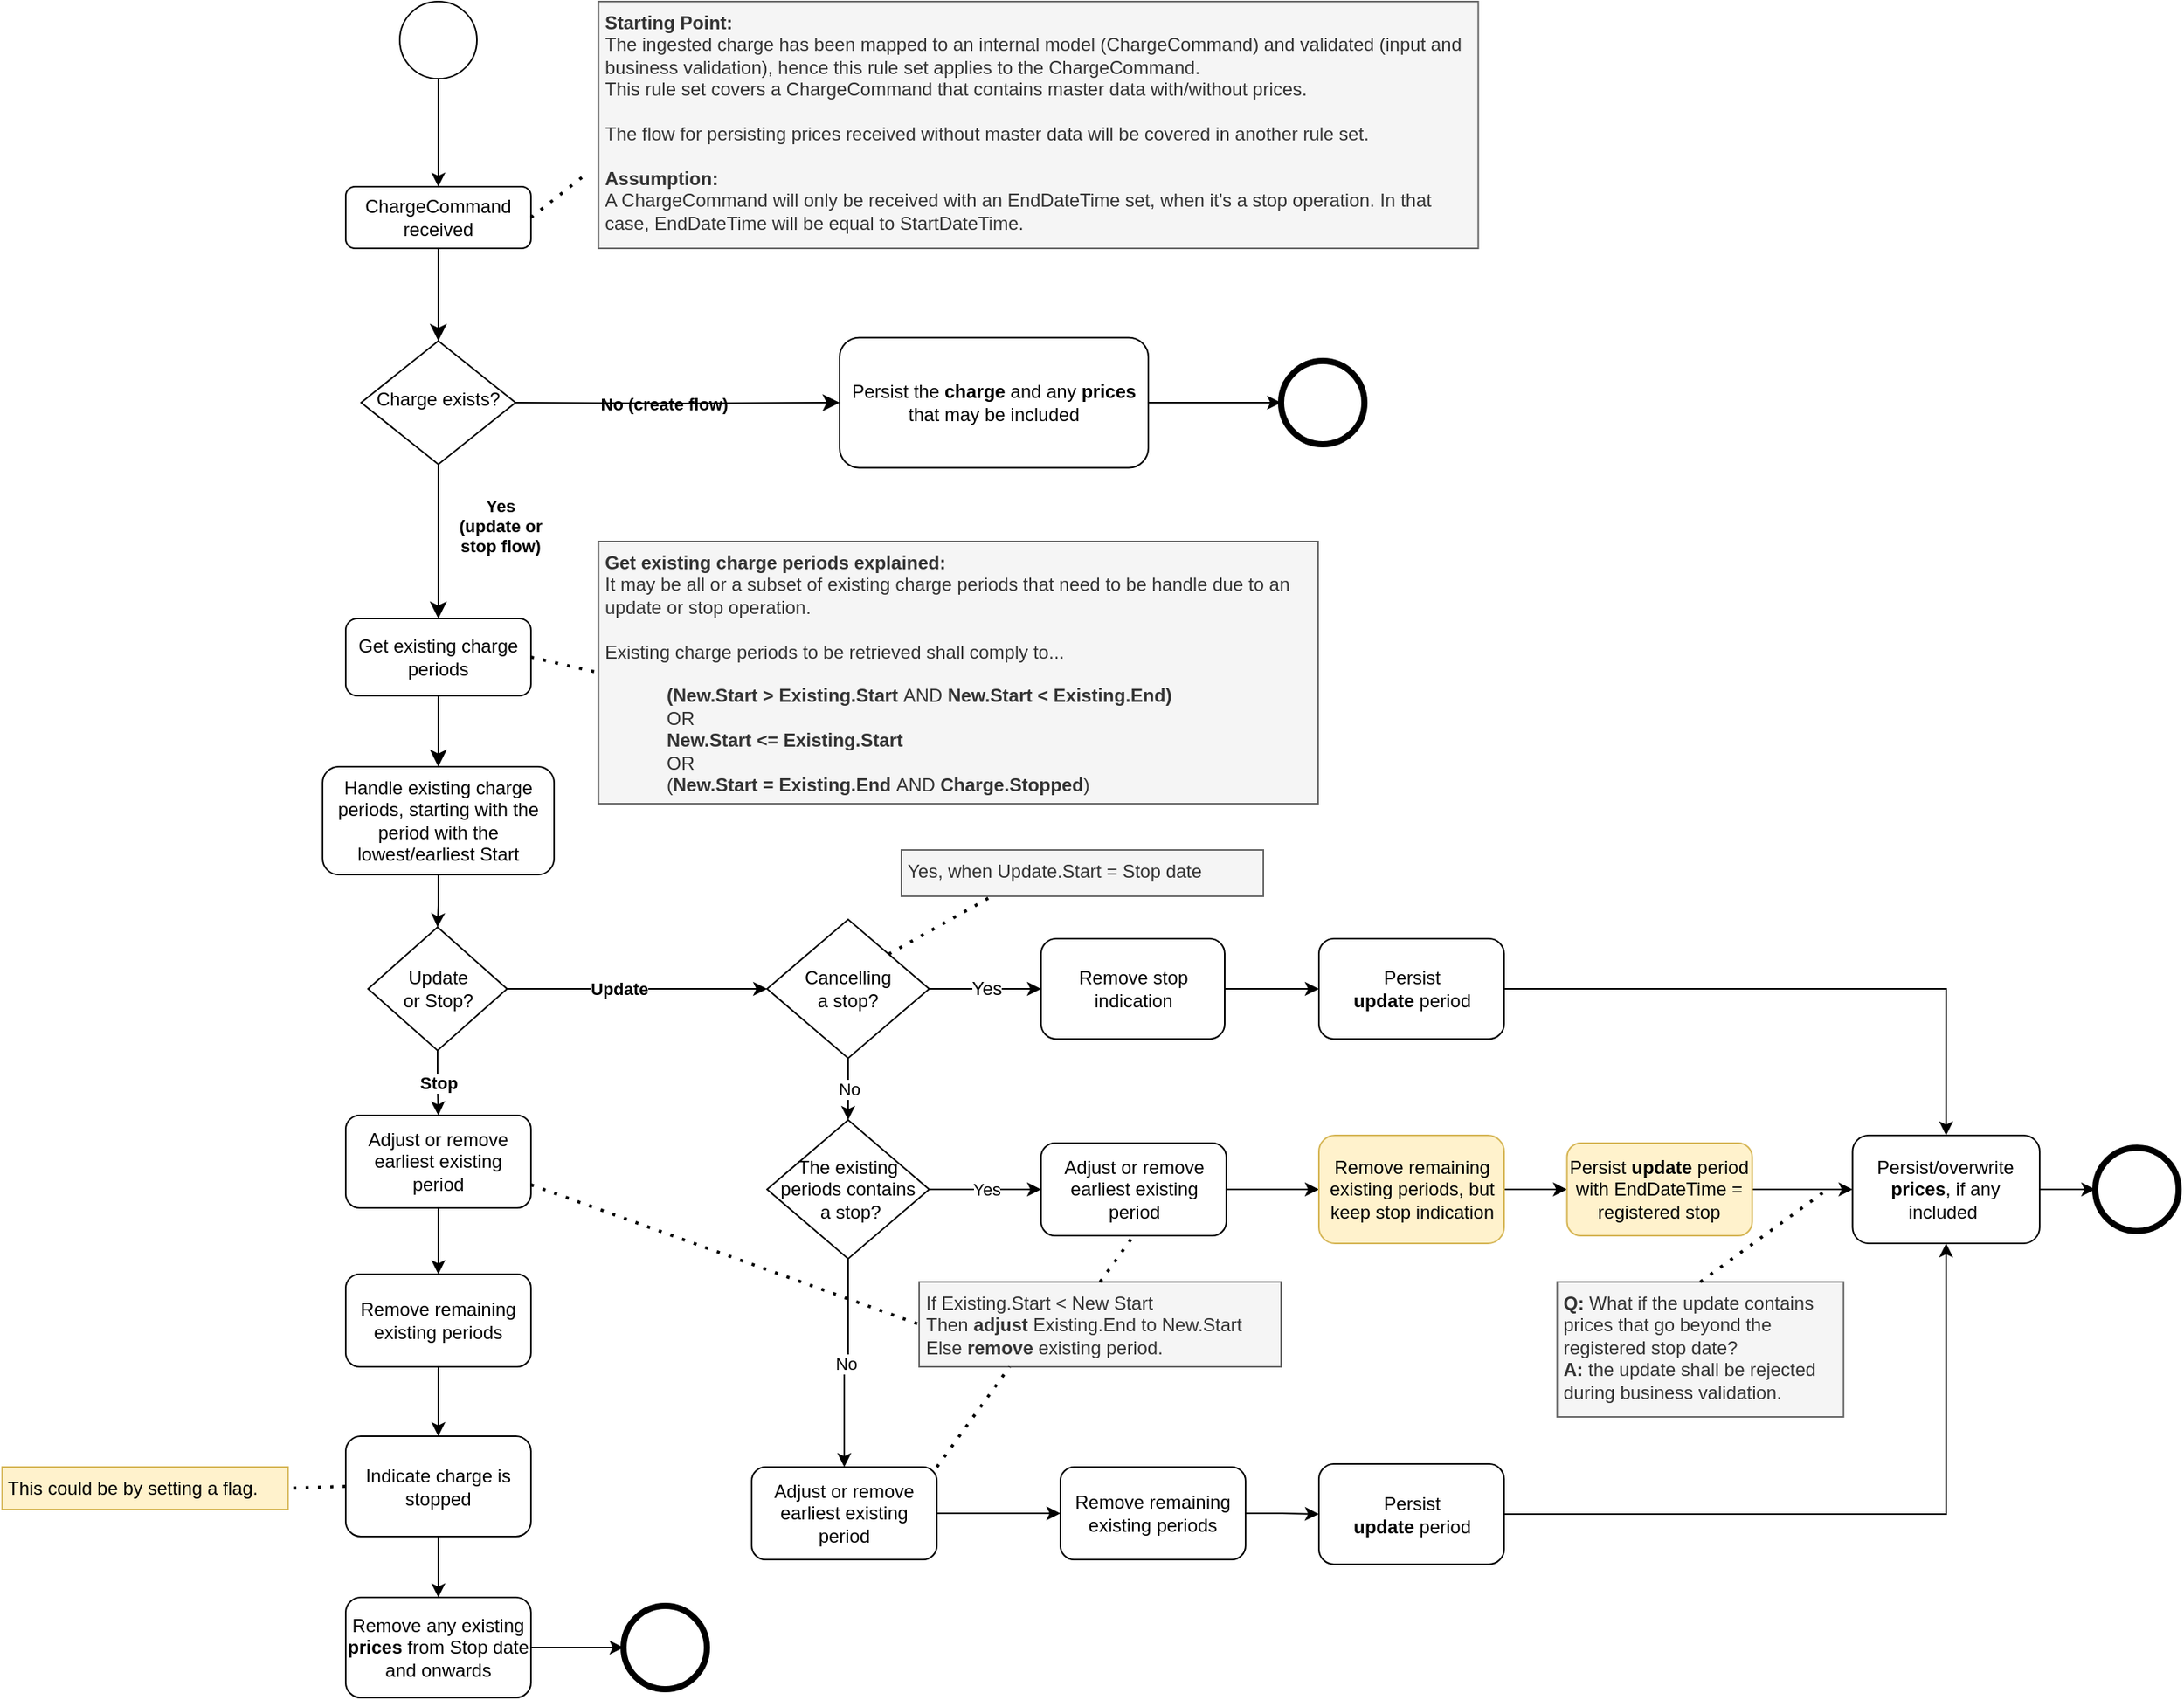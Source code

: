 <mxfile version="16.4.0" type="device" pages="3"><diagram name="Ruleset_v2_FlagVersion" id="u3vLklHQS9Ql5csaVyfq"><mxGraphModel dx="1929" dy="937" grid="1" gridSize="10" guides="1" tooltips="1" connect="1" arrows="1" fold="1" page="1" pageScale="1" pageWidth="827" pageHeight="1169" math="0" shadow="0"><root><mxCell id="MZ8BB6hyrSq0z0omfn0C-0"/><mxCell id="MZ8BB6hyrSq0z0omfn0C-1" parent="MZ8BB6hyrSq0z0omfn0C-0"/><mxCell id="MZ8BB6hyrSq0z0omfn0C-2" value="" style="rounded=0;html=1;jettySize=auto;orthogonalLoop=1;fontSize=11;endArrow=classic;endFill=1;endSize=8;strokeWidth=1;shadow=0;labelBackgroundColor=none;edgeStyle=orthogonalEdgeStyle;" parent="MZ8BB6hyrSq0z0omfn0C-1" source="MZ8BB6hyrSq0z0omfn0C-3" target="MZ8BB6hyrSq0z0omfn0C-5" edge="1"><mxGeometry relative="1" as="geometry"/></mxCell><mxCell id="MZ8BB6hyrSq0z0omfn0C-3" value="ChargeCommand&lt;br&gt;received" style="rounded=1;whiteSpace=wrap;html=1;fontSize=12;glass=0;strokeWidth=1;shadow=0;" parent="MZ8BB6hyrSq0z0omfn0C-1" vertex="1"><mxGeometry x="-250" y="160" width="120" height="40" as="geometry"/></mxCell><mxCell id="MZ8BB6hyrSq0z0omfn0C-4" value="Yes &lt;br&gt;(update or &lt;br&gt;stop flow)" style="rounded=0;html=1;jettySize=auto;orthogonalLoop=1;fontSize=11;endArrow=classic;endFill=1;endSize=8;strokeWidth=1;shadow=0;labelBackgroundColor=none;edgeStyle=orthogonalEdgeStyle;entryX=0.5;entryY=0;entryDx=0;entryDy=0;fontStyle=1" parent="MZ8BB6hyrSq0z0omfn0C-1" source="MZ8BB6hyrSq0z0omfn0C-5" target="MZ8BB6hyrSq0z0omfn0C-17" edge="1"><mxGeometry x="-0.2" y="40" relative="1" as="geometry"><mxPoint as="offset"/><mxPoint x="-190" y="390" as="targetPoint"/></mxGeometry></mxCell><mxCell id="MZ8BB6hyrSq0z0omfn0C-5" value="Charge exists?" style="rhombus;whiteSpace=wrap;html=1;shadow=0;fontFamily=Helvetica;fontSize=12;align=center;strokeWidth=1;spacing=6;spacingTop=-4;" parent="MZ8BB6hyrSq0z0omfn0C-1" vertex="1"><mxGeometry x="-240" y="260" width="100" height="80" as="geometry"/></mxCell><mxCell id="MZ8BB6hyrSq0z0omfn0C-6" value="" style="edgeStyle=orthogonalEdgeStyle;rounded=0;orthogonalLoop=1;jettySize=auto;html=1;" parent="MZ8BB6hyrSq0z0omfn0C-1" source="MZ8BB6hyrSq0z0omfn0C-7" target="MZ8BB6hyrSq0z0omfn0C-3" edge="1"><mxGeometry relative="1" as="geometry"/></mxCell><mxCell id="MZ8BB6hyrSq0z0omfn0C-7" value="" style="ellipse;whiteSpace=wrap;html=1;aspect=fixed;" parent="MZ8BB6hyrSq0z0omfn0C-1" vertex="1"><mxGeometry x="-215" y="40" width="50" height="50" as="geometry"/></mxCell><mxCell id="MZ8BB6hyrSq0z0omfn0C-8" value="No (create flow)" style="edgeStyle=orthogonalEdgeStyle;rounded=0;html=1;jettySize=auto;orthogonalLoop=1;fontSize=11;endArrow=classic;endFill=1;endSize=8;strokeWidth=1;shadow=0;labelBackgroundColor=none;entryX=0;entryY=0.5;entryDx=0;entryDy=0;fontStyle=1" parent="MZ8BB6hyrSq0z0omfn0C-1" target="MZ8BB6hyrSq0z0omfn0C-13" edge="1"><mxGeometry y="10" relative="1" as="geometry"><mxPoint as="offset"/><mxPoint x="-140" y="300" as="sourcePoint"/><mxPoint x="160" y="300.005" as="targetPoint"/></mxGeometry></mxCell><mxCell id="MZ8BB6hyrSq0z0omfn0C-9" value="" style="ellipse;whiteSpace=wrap;html=1;aspect=fixed;strokeWidth=4;" parent="MZ8BB6hyrSq0z0omfn0C-1" vertex="1"><mxGeometry x="883.5" y="783" width="54" height="54" as="geometry"/></mxCell><mxCell id="MZ8BB6hyrSq0z0omfn0C-10" value="" style="endArrow=none;dashed=1;html=1;dashPattern=1 3;strokeWidth=2;exitX=1;exitY=0.5;exitDx=0;exitDy=0;entryX=-0.015;entryY=0.702;entryDx=0;entryDy=0;entryPerimeter=0;" parent="MZ8BB6hyrSq0z0omfn0C-1" source="MZ8BB6hyrSq0z0omfn0C-3" target="MZ8BB6hyrSq0z0omfn0C-14" edge="1"><mxGeometry width="50" height="50" relative="1" as="geometry"><mxPoint x="210" y="480" as="sourcePoint"/><mxPoint x="-90" y="180" as="targetPoint"/></mxGeometry></mxCell><mxCell id="MZ8BB6hyrSq0z0omfn0C-11" value="" style="rounded=0;html=1;jettySize=auto;orthogonalLoop=1;fontSize=11;endArrow=classic;endFill=1;endSize=8;strokeWidth=1;shadow=0;labelBackgroundColor=none;edgeStyle=orthogonalEdgeStyle;exitX=0.5;exitY=1;exitDx=0;exitDy=0;entryX=0.5;entryY=0;entryDx=0;entryDy=0;" parent="MZ8BB6hyrSq0z0omfn0C-1" source="MZ8BB6hyrSq0z0omfn0C-17" target="MZ8BB6hyrSq0z0omfn0C-25" edge="1"><mxGeometry y="20" relative="1" as="geometry"><mxPoint as="offset"/><mxPoint x="-190" y="565" as="targetPoint"/><mxPoint x="-190" y="535" as="sourcePoint"/></mxGeometry></mxCell><mxCell id="MZ8BB6hyrSq0z0omfn0C-12" style="edgeStyle=orthogonalEdgeStyle;rounded=0;orthogonalLoop=1;jettySize=auto;html=1;" parent="MZ8BB6hyrSq0z0omfn0C-1" source="MZ8BB6hyrSq0z0omfn0C-13" target="MZ8BB6hyrSq0z0omfn0C-36" edge="1"><mxGeometry relative="1" as="geometry"/></mxCell><mxCell id="MZ8BB6hyrSq0z0omfn0C-13" value="Persist the &lt;b&gt;charge &lt;/b&gt;and any &lt;b&gt;prices &lt;/b&gt;that may be included" style="rounded=1;whiteSpace=wrap;html=1;fontSize=12;glass=0;strokeWidth=1;shadow=0;" parent="MZ8BB6hyrSq0z0omfn0C-1" vertex="1"><mxGeometry x="70" y="257.82" width="200" height="84.37" as="geometry"/></mxCell><mxCell id="MZ8BB6hyrSq0z0omfn0C-14" value="&lt;b&gt;Starting Point:&lt;br&gt;&lt;/b&gt;The ingested charge has been mapped to an internal model (ChargeCommand) and validated (input and business validation), hence this rule set applies to the ChargeCommand.&lt;br&gt;This rule set covers a ChargeCommand that contains master data with/without prices.&lt;br&gt;&lt;br&gt;The flow for persisting prices received without master data will be covered in another rule set.&lt;br&gt;&lt;br&gt;&lt;b&gt;Assumption:&lt;/b&gt;&lt;br&gt;A ChargeCommand will only be received with an EndDateTime set, when it's a stop operation. In that case, EndDateTime will be equal to StartDateTime." style="text;html=1;strokeColor=#666666;fillColor=#f5f5f5;align=left;verticalAlign=top;whiteSpace=wrap;rounded=0;fontColor=#333333;perimeterSpacing=0;spacingTop=0;spacingLeft=2;spacingBottom=2;" parent="MZ8BB6hyrSq0z0omfn0C-1" vertex="1"><mxGeometry x="-86.25" y="40" width="570" height="160" as="geometry"/></mxCell><mxCell id="MZ8BB6hyrSq0z0omfn0C-15" value="" style="endArrow=none;dashed=1;html=1;dashPattern=1 3;strokeWidth=2;entryX=0;entryY=0.5;entryDx=0;entryDy=0;exitX=1;exitY=0.5;exitDx=0;exitDy=0;" parent="MZ8BB6hyrSq0z0omfn0C-1" source="MZ8BB6hyrSq0z0omfn0C-17" target="MZ8BB6hyrSq0z0omfn0C-16" edge="1"><mxGeometry width="50" height="50" relative="1" as="geometry"><mxPoint x="-120" y="460" as="sourcePoint"/><mxPoint x="-90" y="415" as="targetPoint"/></mxGeometry></mxCell><mxCell id="MZ8BB6hyrSq0z0omfn0C-16" value="&lt;b&gt;Get existing charge periods explained:&lt;/b&gt;&lt;br&gt;It may be all or a subset of existing charge periods that need to be handle due to an update or stop operation.&lt;br&gt;&lt;br&gt;Existing charge periods to be retrieved shall comply to...&lt;br&gt;&lt;br&gt;&lt;blockquote style=&quot;margin: 0 0 0 40px ; border: none ; padding: 0px&quot;&gt;&lt;b&gt;(New.Start &amp;gt; Existing.Start&amp;nbsp;&lt;/b&gt;AND&amp;nbsp;&lt;b&gt;New.Start &amp;lt; Existing.End)&lt;br&gt;&lt;/b&gt;OR &lt;br&gt;&lt;b&gt;New.Start &amp;lt;= Existing.Start&lt;br&gt;&lt;/b&gt;OR&lt;br&gt;(&lt;b&gt;New.Start = Existing.End&amp;nbsp;&lt;/b&gt;AND&amp;nbsp;&lt;b&gt;Charge.Stopped&lt;/b&gt;)&lt;b&gt;&lt;br&gt;&lt;/b&gt;&lt;/blockquote&gt;" style="text;html=1;strokeColor=#666666;fillColor=#f5f5f5;align=left;verticalAlign=top;whiteSpace=wrap;rounded=0;fontColor=#333333;perimeterSpacing=0;spacingTop=0;spacingLeft=2;spacingBottom=2;" parent="MZ8BB6hyrSq0z0omfn0C-1" vertex="1"><mxGeometry x="-86.25" y="390" width="466.25" height="170" as="geometry"/></mxCell><mxCell id="MZ8BB6hyrSq0z0omfn0C-17" value="Get existing charge periods" style="rounded=1;whiteSpace=wrap;html=1;fontSize=12;glass=0;strokeWidth=1;shadow=0;" parent="MZ8BB6hyrSq0z0omfn0C-1" vertex="1"><mxGeometry x="-250" y="440" width="120" height="50" as="geometry"/></mxCell><mxCell id="MZ8BB6hyrSq0z0omfn0C-18" value="Update" style="edgeStyle=orthogonalEdgeStyle;rounded=0;orthogonalLoop=1;jettySize=auto;html=1;entryX=0;entryY=0.5;entryDx=0;entryDy=0;fontStyle=1" parent="MZ8BB6hyrSq0z0omfn0C-1" source="MZ8BB6hyrSq0z0omfn0C-20" target="MZ8BB6hyrSq0z0omfn0C-28" edge="1"><mxGeometry x="-0.137" relative="1" as="geometry"><mxPoint x="40" y="679" as="targetPoint"/><mxPoint as="offset"/></mxGeometry></mxCell><mxCell id="MZ8BB6hyrSq0z0omfn0C-19" value="Stop" style="edgeStyle=orthogonalEdgeStyle;rounded=0;orthogonalLoop=1;jettySize=auto;html=1;entryX=0.5;entryY=0;entryDx=0;entryDy=0;fontStyle=1" parent="MZ8BB6hyrSq0z0omfn0C-1" source="MZ8BB6hyrSq0z0omfn0C-20" target="MZ8BB6hyrSq0z0omfn0C-62" edge="1"><mxGeometry relative="1" as="geometry"><mxPoint x="-380" y="747" as="targetPoint"/></mxGeometry></mxCell><mxCell id="MZ8BB6hyrSq0z0omfn0C-20" value="Update &lt;br&gt;or Stop?" style="rhombus;whiteSpace=wrap;html=1;" parent="MZ8BB6hyrSq0z0omfn0C-1" vertex="1"><mxGeometry x="-235.5" y="640" width="90" height="80" as="geometry"/></mxCell><mxCell id="MZ8BB6hyrSq0z0omfn0C-21" value="" style="edgeStyle=orthogonalEdgeStyle;rounded=0;orthogonalLoop=1;jettySize=auto;html=1;fontSize=11;entryX=0;entryY=0.5;entryDx=0;entryDy=0;" parent="MZ8BB6hyrSq0z0omfn0C-1" edge="1"><mxGeometry relative="1" as="geometry"><mxPoint x="-212.5" y="1195.04" as="sourcePoint"/></mxGeometry></mxCell><mxCell id="MZ8BB6hyrSq0z0omfn0C-22" value="This could be by setting a flag." style="text;html=1;align=left;verticalAlign=top;whiteSpace=wrap;rounded=0;perimeterSpacing=0;spacingTop=0;spacingLeft=2;spacingBottom=2;fillColor=#fff2cc;strokeColor=#d6b656;" parent="MZ8BB6hyrSq0z0omfn0C-1" vertex="1"><mxGeometry x="-472.62" y="990" width="185.25" height="27.5" as="geometry"/></mxCell><mxCell id="MZ8BB6hyrSq0z0omfn0C-23" value="" style="endArrow=none;dashed=1;html=1;dashPattern=1 3;strokeWidth=2;exitX=0;exitY=0.5;exitDx=0;exitDy=0;entryX=1;entryY=0.5;entryDx=0;entryDy=0;" parent="MZ8BB6hyrSq0z0omfn0C-1" source="MZ8BB6hyrSq0z0omfn0C-67" target="MZ8BB6hyrSq0z0omfn0C-22" edge="1"><mxGeometry width="50" height="50" relative="1" as="geometry"><mxPoint x="-422" y="610" as="sourcePoint"/><mxPoint x="-392" y="965" as="targetPoint"/></mxGeometry></mxCell><mxCell id="MZ8BB6hyrSq0z0omfn0C-24" value="" style="edgeStyle=orthogonalEdgeStyle;rounded=0;orthogonalLoop=1;jettySize=auto;html=1;fontSize=12;endArrow=classic;endFill=1;" parent="MZ8BB6hyrSq0z0omfn0C-1" source="MZ8BB6hyrSq0z0omfn0C-25" target="MZ8BB6hyrSq0z0omfn0C-20" edge="1"><mxGeometry relative="1" as="geometry"/></mxCell><mxCell id="MZ8BB6hyrSq0z0omfn0C-25" value="&lt;span&gt;Handle existing charge periods, starting with the period with the lowest/earliest Start&lt;/span&gt;" style="rounded=1;whiteSpace=wrap;html=1;" parent="MZ8BB6hyrSq0z0omfn0C-1" vertex="1"><mxGeometry x="-265" y="536" width="150" height="70" as="geometry"/></mxCell><mxCell id="MZ8BB6hyrSq0z0omfn0C-26" value="Yes" style="edgeStyle=orthogonalEdgeStyle;rounded=0;orthogonalLoop=1;jettySize=auto;html=1;fontSize=12;endArrow=classic;endFill=1;entryX=0;entryY=0.5;entryDx=0;entryDy=0;" parent="MZ8BB6hyrSq0z0omfn0C-1" source="MZ8BB6hyrSq0z0omfn0C-28" target="Sw5lwXZpI1RQGjZsS3ax-0" edge="1"><mxGeometry relative="1" as="geometry"><mxPoint x="180" y="680" as="targetPoint"/></mxGeometry></mxCell><mxCell id="MZ8BB6hyrSq0z0omfn0C-27" value="No" style="edgeStyle=orthogonalEdgeStyle;rounded=0;orthogonalLoop=1;jettySize=auto;html=1;" parent="MZ8BB6hyrSq0z0omfn0C-1" source="MZ8BB6hyrSq0z0omfn0C-28" target="MZ8BB6hyrSq0z0omfn0C-39" edge="1"><mxGeometry relative="1" as="geometry"/></mxCell><mxCell id="MZ8BB6hyrSq0z0omfn0C-28" value="Cancelling &lt;br&gt;a stop?" style="rhombus;whiteSpace=wrap;html=1;" parent="MZ8BB6hyrSq0z0omfn0C-1" vertex="1"><mxGeometry x="23" y="635" width="105" height="90" as="geometry"/></mxCell><mxCell id="MZ8BB6hyrSq0z0omfn0C-29" style="edgeStyle=orthogonalEdgeStyle;rounded=0;orthogonalLoop=1;jettySize=auto;html=1;entryX=0;entryY=0.5;entryDx=0;entryDy=0;fontSize=12;endArrow=classic;endFill=1;exitX=1;exitY=0.5;exitDx=0;exitDy=0;" parent="MZ8BB6hyrSq0z0omfn0C-1" source="Sw5lwXZpI1RQGjZsS3ax-0" target="MZ8BB6hyrSq0z0omfn0C-32" edge="1"><mxGeometry relative="1" as="geometry"><mxPoint x="499.5" y="680" as="sourcePoint"/></mxGeometry></mxCell><mxCell id="MZ8BB6hyrSq0z0omfn0C-31" value="" style="edgeStyle=orthogonalEdgeStyle;rounded=0;orthogonalLoop=1;jettySize=auto;html=1;fontSize=12;endArrow=classic;endFill=1;entryX=0.5;entryY=0;entryDx=0;entryDy=0;" parent="MZ8BB6hyrSq0z0omfn0C-1" source="MZ8BB6hyrSq0z0omfn0C-32" target="MZ8BB6hyrSq0z0omfn0C-34" edge="1"><mxGeometry relative="1" as="geometry"><Array as="points"><mxPoint x="787" y="680"/></Array></mxGeometry></mxCell><mxCell id="MZ8BB6hyrSq0z0omfn0C-32" value="Persist &lt;br&gt;&lt;b&gt;update &lt;/b&gt;period" style="rounded=1;whiteSpace=wrap;html=1;" parent="MZ8BB6hyrSq0z0omfn0C-1" vertex="1"><mxGeometry x="380.5" y="647.5" width="120" height="65" as="geometry"/></mxCell><mxCell id="MZ8BB6hyrSq0z0omfn0C-33" style="edgeStyle=orthogonalEdgeStyle;rounded=0;orthogonalLoop=1;jettySize=auto;html=1;fontSize=12;endArrow=classic;endFill=1;entryX=0;entryY=0.5;entryDx=0;entryDy=0;" parent="MZ8BB6hyrSq0z0omfn0C-1" source="MZ8BB6hyrSq0z0omfn0C-34" target="MZ8BB6hyrSq0z0omfn0C-9" edge="1"><mxGeometry relative="1" as="geometry"><mxPoint x="990" y="810" as="targetPoint"/></mxGeometry></mxCell><mxCell id="MZ8BB6hyrSq0z0omfn0C-34" value="Persist/overwrite&lt;br&gt;&lt;b&gt;prices&lt;/b&gt;, if any included&amp;nbsp;" style="rounded=1;whiteSpace=wrap;html=1;" parent="MZ8BB6hyrSq0z0omfn0C-1" vertex="1"><mxGeometry x="726.25" y="775" width="121.25" height="70" as="geometry"/></mxCell><mxCell id="MZ8BB6hyrSq0z0omfn0C-35" value="&lt;b&gt;Q:&amp;nbsp;&lt;/b&gt;What if the update contains prices that go beyond the registered stop date?&amp;nbsp;&lt;br&gt;&lt;b&gt;A: &lt;/b&gt;the update shall be rejected during business validation." style="text;html=1;align=left;verticalAlign=top;whiteSpace=wrap;rounded=0;perimeterSpacing=0;spacingTop=0;spacingLeft=2;spacingBottom=2;fillColor=#f5f5f5;strokeColor=#666666;fontColor=#333333;" parent="MZ8BB6hyrSq0z0omfn0C-1" vertex="1"><mxGeometry x="534.87" y="870" width="185.5" height="87.5" as="geometry"/></mxCell><mxCell id="MZ8BB6hyrSq0z0omfn0C-36" value="" style="ellipse;whiteSpace=wrap;html=1;aspect=fixed;strokeWidth=4;" parent="MZ8BB6hyrSq0z0omfn0C-1" vertex="1"><mxGeometry x="356" y="273" width="54" height="54" as="geometry"/></mxCell><mxCell id="MZ8BB6hyrSq0z0omfn0C-37" value="No" style="edgeStyle=orthogonalEdgeStyle;rounded=0;orthogonalLoop=1;jettySize=auto;html=1;" parent="MZ8BB6hyrSq0z0omfn0C-1" source="MZ8BB6hyrSq0z0omfn0C-39" target="MZ8BB6hyrSq0z0omfn0C-41" edge="1"><mxGeometry relative="1" as="geometry"/></mxCell><mxCell id="MZ8BB6hyrSq0z0omfn0C-38" value="Yes" style="edgeStyle=orthogonalEdgeStyle;rounded=0;orthogonalLoop=1;jettySize=auto;html=1;" parent="MZ8BB6hyrSq0z0omfn0C-1" source="MZ8BB6hyrSq0z0omfn0C-39" target="MZ8BB6hyrSq0z0omfn0C-43" edge="1"><mxGeometry relative="1" as="geometry"/></mxCell><mxCell id="MZ8BB6hyrSq0z0omfn0C-39" value="The existing periods contains&lt;br&gt;&amp;nbsp;a stop?" style="rhombus;whiteSpace=wrap;html=1;" parent="MZ8BB6hyrSq0z0omfn0C-1" vertex="1"><mxGeometry x="23" y="765" width="105" height="90" as="geometry"/></mxCell><mxCell id="MZ8BB6hyrSq0z0omfn0C-40" value="" style="edgeStyle=orthogonalEdgeStyle;rounded=0;orthogonalLoop=1;jettySize=auto;html=1;" parent="MZ8BB6hyrSq0z0omfn0C-1" source="MZ8BB6hyrSq0z0omfn0C-41" target="MZ8BB6hyrSq0z0omfn0C-55" edge="1"><mxGeometry relative="1" as="geometry"/></mxCell><mxCell id="MZ8BB6hyrSq0z0omfn0C-41" value="&lt;span&gt;Adjust or remove earliest existing period&lt;/span&gt;" style="rounded=1;whiteSpace=wrap;html=1;" parent="MZ8BB6hyrSq0z0omfn0C-1" vertex="1"><mxGeometry x="13" y="990" width="120" height="60" as="geometry"/></mxCell><mxCell id="MZ8BB6hyrSq0z0omfn0C-42" value="" style="edgeStyle=orthogonalEdgeStyle;rounded=0;orthogonalLoop=1;jettySize=auto;html=1;" parent="MZ8BB6hyrSq0z0omfn0C-1" source="MZ8BB6hyrSq0z0omfn0C-43" target="MZ8BB6hyrSq0z0omfn0C-47" edge="1"><mxGeometry relative="1" as="geometry"/></mxCell><mxCell id="MZ8BB6hyrSq0z0omfn0C-43" value="Adjust or remove earliest existing period" style="rounded=1;whiteSpace=wrap;html=1;" parent="MZ8BB6hyrSq0z0omfn0C-1" vertex="1"><mxGeometry x="200.5" y="780" width="120" height="60" as="geometry"/></mxCell><mxCell id="MZ8BB6hyrSq0z0omfn0C-44" value="Yes, when Update.Start = Stop date" style="text;html=1;strokeColor=#666666;fillColor=#f5f5f5;align=left;verticalAlign=top;whiteSpace=wrap;rounded=0;fontColor=#333333;perimeterSpacing=0;spacingTop=0;spacingLeft=2;spacingBottom=2;" parent="MZ8BB6hyrSq0z0omfn0C-1" vertex="1"><mxGeometry x="110" y="590" width="234.5" height="30" as="geometry"/></mxCell><mxCell id="MZ8BB6hyrSq0z0omfn0C-45" value="" style="endArrow=none;dashed=1;html=1;dashPattern=1 3;strokeWidth=2;entryX=0.25;entryY=1;entryDx=0;entryDy=0;exitX=1;exitY=0;exitDx=0;exitDy=0;" parent="MZ8BB6hyrSq0z0omfn0C-1" source="MZ8BB6hyrSq0z0omfn0C-28" target="MZ8BB6hyrSq0z0omfn0C-44" edge="1"><mxGeometry width="50" height="50" relative="1" as="geometry"><mxPoint x="-203" y="670" as="sourcePoint"/><mxPoint x="-357" y="597.5" as="targetPoint"/></mxGeometry></mxCell><mxCell id="MZ8BB6hyrSq0z0omfn0C-46" value="" style="edgeStyle=orthogonalEdgeStyle;rounded=0;orthogonalLoop=1;jettySize=auto;html=1;" parent="MZ8BB6hyrSq0z0omfn0C-1" source="MZ8BB6hyrSq0z0omfn0C-47" target="MZ8BB6hyrSq0z0omfn0C-49" edge="1"><mxGeometry relative="1" as="geometry"/></mxCell><mxCell id="MZ8BB6hyrSq0z0omfn0C-47" value="Remove remaining existing periods, but keep stop indication" style="rounded=1;whiteSpace=wrap;html=1;fillColor=#fff2cc;strokeColor=#d6b656;" parent="MZ8BB6hyrSq0z0omfn0C-1" vertex="1"><mxGeometry x="380.5" y="775" width="120" height="70" as="geometry"/></mxCell><mxCell id="MZ8BB6hyrSq0z0omfn0C-48" value="" style="edgeStyle=orthogonalEdgeStyle;rounded=0;orthogonalLoop=1;jettySize=auto;html=1;entryX=0;entryY=0.5;entryDx=0;entryDy=0;" parent="MZ8BB6hyrSq0z0omfn0C-1" source="MZ8BB6hyrSq0z0omfn0C-49" target="MZ8BB6hyrSq0z0omfn0C-34" edge="1"><mxGeometry relative="1" as="geometry"><mxPoint x="710" y="810" as="targetPoint"/></mxGeometry></mxCell><mxCell id="MZ8BB6hyrSq0z0omfn0C-49" value="Persist &lt;b&gt;update &lt;/b&gt;period with EndDateTime = registered stop" style="rounded=1;whiteSpace=wrap;html=1;fillColor=#fff2cc;strokeColor=#d6b656;" parent="MZ8BB6hyrSq0z0omfn0C-1" vertex="1"><mxGeometry x="541.25" y="780" width="120" height="60" as="geometry"/></mxCell><mxCell id="MZ8BB6hyrSq0z0omfn0C-50" value="" style="endArrow=none;dashed=1;html=1;dashPattern=1 3;strokeWidth=2;exitX=0.5;exitY=0;exitDx=0;exitDy=0;" parent="MZ8BB6hyrSq0z0omfn0C-1" source="MZ8BB6hyrSq0z0omfn0C-35" edge="1"><mxGeometry width="50" height="50" relative="1" as="geometry"><mxPoint x="111.75" y="667.5" as="sourcePoint"/><mxPoint x="710" y="810" as="targetPoint"/></mxGeometry></mxCell><mxCell id="MZ8BB6hyrSq0z0omfn0C-51" value="If Existing.Start &amp;lt; New Start&lt;br&gt;Then &lt;b&gt;adjust &lt;/b&gt;Existing.End to New.Start&lt;br&gt;Else &lt;b&gt;remove &lt;/b&gt;existing period." style="text;html=1;strokeColor=#666666;fillColor=#f5f5f5;align=left;verticalAlign=top;whiteSpace=wrap;rounded=0;fontColor=#333333;perimeterSpacing=0;spacingTop=0;spacingLeft=2;spacingBottom=2;" parent="MZ8BB6hyrSq0z0omfn0C-1" vertex="1"><mxGeometry x="121.5" y="870" width="234.5" height="55" as="geometry"/></mxCell><mxCell id="MZ8BB6hyrSq0z0omfn0C-52" value="" style="endArrow=none;dashed=1;html=1;dashPattern=1 3;strokeWidth=2;exitX=0.5;exitY=0;exitDx=0;exitDy=0;entryX=0.5;entryY=1;entryDx=0;entryDy=0;" parent="MZ8BB6hyrSq0z0omfn0C-1" source="MZ8BB6hyrSq0z0omfn0C-51" target="MZ8BB6hyrSq0z0omfn0C-43" edge="1"><mxGeometry width="50" height="50" relative="1" as="geometry"><mxPoint x="702.75" y="882.5" as="sourcePoint"/><mxPoint x="720" y="820" as="targetPoint"/></mxGeometry></mxCell><mxCell id="MZ8BB6hyrSq0z0omfn0C-53" value="" style="endArrow=none;dashed=1;html=1;dashPattern=1 3;strokeWidth=2;exitX=1;exitY=0;exitDx=0;exitDy=0;entryX=0.25;entryY=1;entryDx=0;entryDy=0;" parent="MZ8BB6hyrSq0z0omfn0C-1" source="MZ8BB6hyrSq0z0omfn0C-41" target="MZ8BB6hyrSq0z0omfn0C-51" edge="1"><mxGeometry width="50" height="50" relative="1" as="geometry"><mxPoint x="270.5" y="900" as="sourcePoint"/><mxPoint x="270.5" y="850" as="targetPoint"/></mxGeometry></mxCell><mxCell id="MZ8BB6hyrSq0z0omfn0C-54" value="" style="edgeStyle=orthogonalEdgeStyle;rounded=0;orthogonalLoop=1;jettySize=auto;html=1;" parent="MZ8BB6hyrSq0z0omfn0C-1" source="MZ8BB6hyrSq0z0omfn0C-55" target="MZ8BB6hyrSq0z0omfn0C-57" edge="1"><mxGeometry relative="1" as="geometry"/></mxCell><mxCell id="MZ8BB6hyrSq0z0omfn0C-55" value="Remove remaining existing periods" style="rounded=1;whiteSpace=wrap;html=1;" parent="MZ8BB6hyrSq0z0omfn0C-1" vertex="1"><mxGeometry x="213" y="990" width="120" height="60" as="geometry"/></mxCell><mxCell id="MZ8BB6hyrSq0z0omfn0C-56" style="edgeStyle=orthogonalEdgeStyle;rounded=0;orthogonalLoop=1;jettySize=auto;html=1;entryX=0.5;entryY=1;entryDx=0;entryDy=0;" parent="MZ8BB6hyrSq0z0omfn0C-1" source="MZ8BB6hyrSq0z0omfn0C-57" target="MZ8BB6hyrSq0z0omfn0C-34" edge="1"><mxGeometry relative="1" as="geometry"/></mxCell><mxCell id="MZ8BB6hyrSq0z0omfn0C-57" value="Persist &lt;br&gt;&lt;b&gt;update &lt;/b&gt;period" style="rounded=1;whiteSpace=wrap;html=1;" parent="MZ8BB6hyrSq0z0omfn0C-1" vertex="1"><mxGeometry x="380.5" y="988" width="120" height="65" as="geometry"/></mxCell><mxCell id="MZ8BB6hyrSq0z0omfn0C-61" value="" style="edgeStyle=orthogonalEdgeStyle;rounded=0;orthogonalLoop=1;jettySize=auto;html=1;" parent="MZ8BB6hyrSq0z0omfn0C-1" source="MZ8BB6hyrSq0z0omfn0C-62" target="MZ8BB6hyrSq0z0omfn0C-64" edge="1"><mxGeometry relative="1" as="geometry"/></mxCell><mxCell id="MZ8BB6hyrSq0z0omfn0C-62" value="Adjust or remove earliest existing period" style="rounded=1;whiteSpace=wrap;html=1;" parent="MZ8BB6hyrSq0z0omfn0C-1" vertex="1"><mxGeometry x="-250" y="762" width="120" height="60" as="geometry"/></mxCell><mxCell id="MZ8BB6hyrSq0z0omfn0C-63" value="" style="edgeStyle=orthogonalEdgeStyle;rounded=0;orthogonalLoop=1;jettySize=auto;html=1;" parent="MZ8BB6hyrSq0z0omfn0C-1" source="MZ8BB6hyrSq0z0omfn0C-64" target="MZ8BB6hyrSq0z0omfn0C-67" edge="1"><mxGeometry relative="1" as="geometry"/></mxCell><mxCell id="MZ8BB6hyrSq0z0omfn0C-64" value="&lt;span&gt;Remove remaining existing periods&lt;/span&gt;" style="whiteSpace=wrap;html=1;rounded=1;" parent="MZ8BB6hyrSq0z0omfn0C-1" vertex="1"><mxGeometry x="-250" y="865" width="120" height="60" as="geometry"/></mxCell><mxCell id="MZ8BB6hyrSq0z0omfn0C-65" value="" style="endArrow=none;dashed=1;html=1;dashPattern=1 3;strokeWidth=2;exitX=1;exitY=0.75;exitDx=0;exitDy=0;entryX=0;entryY=0.5;entryDx=0;entryDy=0;" parent="MZ8BB6hyrSq0z0omfn0C-1" source="MZ8BB6hyrSq0z0omfn0C-62" target="MZ8BB6hyrSq0z0omfn0C-51" edge="1"><mxGeometry width="50" height="50" relative="1" as="geometry"><mxPoint x="143" y="1000" as="sourcePoint"/><mxPoint x="270.5" y="955" as="targetPoint"/></mxGeometry></mxCell><mxCell id="MZ8BB6hyrSq0z0omfn0C-66" value="" style="edgeStyle=orthogonalEdgeStyle;rounded=0;orthogonalLoop=1;jettySize=auto;html=1;" parent="MZ8BB6hyrSq0z0omfn0C-1" source="MZ8BB6hyrSq0z0omfn0C-67" target="MZ8BB6hyrSq0z0omfn0C-69" edge="1"><mxGeometry relative="1" as="geometry"/></mxCell><mxCell id="MZ8BB6hyrSq0z0omfn0C-67" value="Indicate charge is stopped" style="rounded=1;whiteSpace=wrap;html=1;" parent="MZ8BB6hyrSq0z0omfn0C-1" vertex="1"><mxGeometry x="-250" y="970" width="120" height="65" as="geometry"/></mxCell><mxCell id="MZ8BB6hyrSq0z0omfn0C-68" style="edgeStyle=orthogonalEdgeStyle;rounded=0;orthogonalLoop=1;jettySize=auto;html=1;entryX=0;entryY=0.5;entryDx=0;entryDy=0;" parent="MZ8BB6hyrSq0z0omfn0C-1" source="MZ8BB6hyrSq0z0omfn0C-69" target="MZ8BB6hyrSq0z0omfn0C-70" edge="1"><mxGeometry relative="1" as="geometry"/></mxCell><mxCell id="MZ8BB6hyrSq0z0omfn0C-69" value="Remove any existing &lt;b&gt;prices &lt;/b&gt;from Stop date and onwards" style="rounded=1;whiteSpace=wrap;html=1;" parent="MZ8BB6hyrSq0z0omfn0C-1" vertex="1"><mxGeometry x="-250" y="1074.5" width="120" height="65" as="geometry"/></mxCell><mxCell id="MZ8BB6hyrSq0z0omfn0C-70" value="" style="ellipse;whiteSpace=wrap;html=1;aspect=fixed;strokeWidth=4;" parent="MZ8BB6hyrSq0z0omfn0C-1" vertex="1"><mxGeometry x="-70" y="1080" width="54" height="54" as="geometry"/></mxCell><mxCell id="Sw5lwXZpI1RQGjZsS3ax-0" value="Remove stop indication" style="rounded=1;whiteSpace=wrap;html=1;" parent="MZ8BB6hyrSq0z0omfn0C-1" vertex="1"><mxGeometry x="200.5" y="647.5" width="119" height="65" as="geometry"/></mxCell></root></mxGraphModel></diagram><diagram name="Ruleset_v2_StartAndStopDate" id="aTDmlHRYEX7bE9_bO80g"><mxGraphModel dx="1929" dy="937" grid="1" gridSize="10" guides="1" tooltips="1" connect="1" arrows="1" fold="1" page="1" pageScale="1" pageWidth="827" pageHeight="1169" math="0" shadow="0"><root><mxCell id="shvMQt2wjngiFg1QEDL--0"/><mxCell id="shvMQt2wjngiFg1QEDL--1" parent="shvMQt2wjngiFg1QEDL--0"/><mxCell id="2yxx36WMbnEWgiKTBHtX-0" value="" style="rounded=0;html=1;jettySize=auto;orthogonalLoop=1;fontSize=11;endArrow=classic;endFill=1;endSize=8;strokeWidth=1;shadow=0;labelBackgroundColor=none;edgeStyle=orthogonalEdgeStyle;" parent="shvMQt2wjngiFg1QEDL--1" source="2yxx36WMbnEWgiKTBHtX-1" target="2yxx36WMbnEWgiKTBHtX-3" edge="1"><mxGeometry relative="1" as="geometry"/></mxCell><mxCell id="2yxx36WMbnEWgiKTBHtX-1" value="ChargeCommand&lt;br&gt;received" style="rounded=1;whiteSpace=wrap;html=1;fontSize=12;glass=0;strokeWidth=1;shadow=0;" parent="shvMQt2wjngiFg1QEDL--1" vertex="1"><mxGeometry x="-250" y="160" width="120" height="40" as="geometry"/></mxCell><mxCell id="2yxx36WMbnEWgiKTBHtX-2" value="Yes &lt;br&gt;(update or &lt;br&gt;stop flow)" style="rounded=0;html=1;jettySize=auto;orthogonalLoop=1;fontSize=11;endArrow=classic;endFill=1;endSize=8;strokeWidth=1;shadow=0;labelBackgroundColor=none;edgeStyle=orthogonalEdgeStyle;entryX=0.5;entryY=0;entryDx=0;entryDy=0;fontStyle=1" parent="shvMQt2wjngiFg1QEDL--1" source="2yxx36WMbnEWgiKTBHtX-3" target="2yxx36WMbnEWgiKTBHtX-50" edge="1"><mxGeometry x="-0.2" y="40" relative="1" as="geometry"><mxPoint as="offset"/><mxPoint x="-190" y="390" as="targetPoint"/></mxGeometry></mxCell><mxCell id="2yxx36WMbnEWgiKTBHtX-3" value="Charge exists?" style="rhombus;whiteSpace=wrap;html=1;shadow=0;fontFamily=Helvetica;fontSize=12;align=center;strokeWidth=1;spacing=6;spacingTop=-4;" parent="shvMQt2wjngiFg1QEDL--1" vertex="1"><mxGeometry x="-240" y="260" width="100" height="80" as="geometry"/></mxCell><mxCell id="2yxx36WMbnEWgiKTBHtX-4" value="" style="edgeStyle=orthogonalEdgeStyle;rounded=0;orthogonalLoop=1;jettySize=auto;html=1;" parent="shvMQt2wjngiFg1QEDL--1" source="2yxx36WMbnEWgiKTBHtX-5" target="2yxx36WMbnEWgiKTBHtX-1" edge="1"><mxGeometry relative="1" as="geometry"/></mxCell><mxCell id="2yxx36WMbnEWgiKTBHtX-5" value="" style="ellipse;whiteSpace=wrap;html=1;aspect=fixed;" parent="shvMQt2wjngiFg1QEDL--1" vertex="1"><mxGeometry x="-215" y="40" width="50" height="50" as="geometry"/></mxCell><mxCell id="2yxx36WMbnEWgiKTBHtX-6" value="No (create flow)" style="edgeStyle=orthogonalEdgeStyle;rounded=0;html=1;jettySize=auto;orthogonalLoop=1;fontSize=11;endArrow=classic;endFill=1;endSize=8;strokeWidth=1;shadow=0;labelBackgroundColor=none;entryX=0;entryY=0.5;entryDx=0;entryDy=0;fontStyle=1" parent="shvMQt2wjngiFg1QEDL--1" target="2yxx36WMbnEWgiKTBHtX-29" edge="1"><mxGeometry y="10" relative="1" as="geometry"><mxPoint as="offset"/><mxPoint x="-140" y="300" as="sourcePoint"/><mxPoint x="160" y="300.005" as="targetPoint"/></mxGeometry></mxCell><mxCell id="2yxx36WMbnEWgiKTBHtX-7" value="" style="ellipse;whiteSpace=wrap;html=1;aspect=fixed;strokeWidth=4;" parent="shvMQt2wjngiFg1QEDL--1" vertex="1"><mxGeometry x="883.5" y="783" width="54" height="54" as="geometry"/></mxCell><mxCell id="2yxx36WMbnEWgiKTBHtX-8" value="" style="endArrow=none;dashed=1;html=1;dashPattern=1 3;strokeWidth=2;exitX=1;exitY=0.5;exitDx=0;exitDy=0;entryX=-0.015;entryY=0.702;entryDx=0;entryDy=0;entryPerimeter=0;" parent="shvMQt2wjngiFg1QEDL--1" source="2yxx36WMbnEWgiKTBHtX-1" target="2yxx36WMbnEWgiKTBHtX-32" edge="1"><mxGeometry width="50" height="50" relative="1" as="geometry"><mxPoint x="210" y="480" as="sourcePoint"/><mxPoint x="-90" y="180" as="targetPoint"/></mxGeometry></mxCell><mxCell id="2yxx36WMbnEWgiKTBHtX-19" value="" style="rounded=0;html=1;jettySize=auto;orthogonalLoop=1;fontSize=11;endArrow=classic;endFill=1;endSize=8;strokeWidth=1;shadow=0;labelBackgroundColor=none;edgeStyle=orthogonalEdgeStyle;exitX=0.5;exitY=1;exitDx=0;exitDy=0;entryX=0.5;entryY=0;entryDx=0;entryDy=0;" parent="shvMQt2wjngiFg1QEDL--1" source="2yxx36WMbnEWgiKTBHtX-50" target="I7x-60ZRvv7432ofh1Dt-41" edge="1"><mxGeometry y="20" relative="1" as="geometry"><mxPoint as="offset"/><mxPoint x="-190" y="565" as="targetPoint"/><mxPoint x="-190" y="535" as="sourcePoint"/></mxGeometry></mxCell><mxCell id="Adj8YIGQT9PjzP9t5XfU-1" style="edgeStyle=orthogonalEdgeStyle;rounded=0;orthogonalLoop=1;jettySize=auto;html=1;" parent="shvMQt2wjngiFg1QEDL--1" source="2yxx36WMbnEWgiKTBHtX-29" target="Adj8YIGQT9PjzP9t5XfU-0" edge="1"><mxGeometry relative="1" as="geometry"/></mxCell><mxCell id="2yxx36WMbnEWgiKTBHtX-29" value="Persist the &lt;b&gt;charge &lt;/b&gt;and any &lt;b&gt;prices &lt;/b&gt;that may be included" style="rounded=1;whiteSpace=wrap;html=1;fontSize=12;glass=0;strokeWidth=1;shadow=0;" parent="shvMQt2wjngiFg1QEDL--1" vertex="1"><mxGeometry x="70" y="257.82" width="200" height="84.37" as="geometry"/></mxCell><mxCell id="2yxx36WMbnEWgiKTBHtX-32" value="&lt;b&gt;Starting Point:&lt;br&gt;&lt;/b&gt;The ingested charge has been mapped to an internal model (ChargeCommand) and validated (input and business validation), hence this rule set applies to the ChargeCommand.&lt;br&gt;This rule set covers a ChargeCommand that contains master data with/without prices.&lt;br&gt;&lt;br&gt;The flow for persisting prices received without master data will be covered in another rule set.&lt;br&gt;&lt;br&gt;&lt;b&gt;Assumption:&lt;/b&gt;&lt;br&gt;A ChargeCommand will only be received with an EndDateTime set, when it's a stop operation. In that case, EndDateTime will be equal to StartDateTime." style="text;html=1;strokeColor=#666666;fillColor=#f5f5f5;align=left;verticalAlign=top;whiteSpace=wrap;rounded=0;fontColor=#333333;perimeterSpacing=0;spacingTop=0;spacingLeft=2;spacingBottom=2;" parent="shvMQt2wjngiFg1QEDL--1" vertex="1"><mxGeometry x="-86.25" y="60" width="570" height="160" as="geometry"/></mxCell><mxCell id="2yxx36WMbnEWgiKTBHtX-33" value="" style="endArrow=none;dashed=1;html=1;dashPattern=1 3;strokeWidth=2;entryX=0;entryY=0.5;entryDx=0;entryDy=0;exitX=1;exitY=0.5;exitDx=0;exitDy=0;" parent="shvMQt2wjngiFg1QEDL--1" source="2yxx36WMbnEWgiKTBHtX-50" target="2yxx36WMbnEWgiKTBHtX-34" edge="1"><mxGeometry width="50" height="50" relative="1" as="geometry"><mxPoint x="-120" y="460" as="sourcePoint"/><mxPoint x="-90" y="415" as="targetPoint"/></mxGeometry></mxCell><mxCell id="2yxx36WMbnEWgiKTBHtX-34" value="&lt;b&gt;Get existing charge periods explained:&lt;/b&gt;&lt;br&gt;It may be all or a subset of existing charge periods that need to be handle due to an update or stop operation.&lt;br&gt;&lt;br&gt;Existing charge periods to be retrieved shall comply to...&lt;br&gt;&lt;br&gt;&lt;blockquote style=&quot;margin: 0 0 0 40px ; border: none ; padding: 0px&quot;&gt;&lt;b&gt;New.Start &amp;gt; Existing.Start&lt;/b&gt;&lt;br&gt;AND&amp;nbsp;&lt;b&gt;New.Start &amp;lt; Existing.End&lt;/b&gt;&lt;br&gt;OR &lt;b&gt;New.Start &amp;lt;= Existing.Start&lt;/b&gt;&lt;/blockquote&gt;&lt;br&gt;The latter will include any registered stop." style="text;html=1;strokeColor=#666666;fillColor=#f5f5f5;align=left;verticalAlign=top;whiteSpace=wrap;rounded=0;fontColor=#333333;perimeterSpacing=0;spacingTop=0;spacingLeft=2;spacingBottom=2;" parent="shvMQt2wjngiFg1QEDL--1" vertex="1"><mxGeometry x="-86.25" y="390" width="330" height="170" as="geometry"/></mxCell><mxCell id="2yxx36WMbnEWgiKTBHtX-50" value="Get existing charge periods" style="rounded=1;whiteSpace=wrap;html=1;fontSize=12;glass=0;strokeWidth=1;shadow=0;" parent="shvMQt2wjngiFg1QEDL--1" vertex="1"><mxGeometry x="-250" y="440" width="120" height="50" as="geometry"/></mxCell><mxCell id="I7x-60ZRvv7432ofh1Dt-5" value="Update" style="edgeStyle=orthogonalEdgeStyle;rounded=0;orthogonalLoop=1;jettySize=auto;html=1;entryX=0;entryY=0.5;entryDx=0;entryDy=0;fontStyle=1" parent="shvMQt2wjngiFg1QEDL--1" source="I7x-60ZRvv7432ofh1Dt-1" target="I7x-60ZRvv7432ofh1Dt-51" edge="1"><mxGeometry x="-0.137" relative="1" as="geometry"><mxPoint x="40" y="679" as="targetPoint"/><mxPoint as="offset"/></mxGeometry></mxCell><mxCell id="Adj8YIGQT9PjzP9t5XfU-27" value="Stop" style="edgeStyle=orthogonalEdgeStyle;rounded=0;orthogonalLoop=1;jettySize=auto;html=1;fontStyle=1" parent="shvMQt2wjngiFg1QEDL--1" source="I7x-60ZRvv7432ofh1Dt-1" edge="1"><mxGeometry relative="1" as="geometry"><mxPoint x="-190" y="760" as="targetPoint"/></mxGeometry></mxCell><mxCell id="I7x-60ZRvv7432ofh1Dt-1" value="Update &lt;br&gt;or Stop?" style="rhombus;whiteSpace=wrap;html=1;" parent="shvMQt2wjngiFg1QEDL--1" vertex="1"><mxGeometry x="-235.5" y="640" width="90" height="80" as="geometry"/></mxCell><mxCell id="I7x-60ZRvv7432ofh1Dt-18" value="" style="edgeStyle=orthogonalEdgeStyle;rounded=0;orthogonalLoop=1;jettySize=auto;html=1;fontSize=11;entryX=0;entryY=0.5;entryDx=0;entryDy=0;" parent="shvMQt2wjngiFg1QEDL--1" edge="1"><mxGeometry relative="1" as="geometry"><mxPoint x="-212.5" y="1195.04" as="sourcePoint"/></mxGeometry></mxCell><mxCell id="I7x-60ZRvv7432ofh1Dt-22" value="&lt;b&gt;Note:&lt;/b&gt;&lt;br&gt;When processing a stop charge operation, only the date related properties are used. Any changes to e.g. Name, description, etc, are ignored.&lt;br&gt;&lt;br&gt;Any master data to be persisted are re-used from the remove/adjusted period.&amp;nbsp;&lt;i&gt;Team: better suggestions?&lt;/i&gt;" style="text;html=1;align=left;verticalAlign=top;whiteSpace=wrap;rounded=0;perimeterSpacing=0;spacingTop=0;spacingLeft=2;spacingBottom=2;fillColor=#fff2cc;strokeColor=#d6b656;" parent="shvMQt2wjngiFg1QEDL--1" vertex="1"><mxGeometry x="-472.62" y="912.5" width="185.25" height="180" as="geometry"/></mxCell><mxCell id="I7x-60ZRvv7432ofh1Dt-24" value="" style="endArrow=none;dashed=1;html=1;dashPattern=1 3;strokeWidth=2;exitX=0;exitY=0.5;exitDx=0;exitDy=0;entryX=1;entryY=0.5;entryDx=0;entryDy=0;" parent="shvMQt2wjngiFg1QEDL--1" source="Adj8YIGQT9PjzP9t5XfU-33" target="I7x-60ZRvv7432ofh1Dt-22" edge="1"><mxGeometry width="50" height="50" relative="1" as="geometry"><mxPoint x="-422" y="610" as="sourcePoint"/><mxPoint x="-392" y="965" as="targetPoint"/></mxGeometry></mxCell><mxCell id="I7x-60ZRvv7432ofh1Dt-42" value="" style="edgeStyle=orthogonalEdgeStyle;rounded=0;orthogonalLoop=1;jettySize=auto;html=1;fontSize=12;endArrow=classic;endFill=1;" parent="shvMQt2wjngiFg1QEDL--1" source="I7x-60ZRvv7432ofh1Dt-41" target="I7x-60ZRvv7432ofh1Dt-1" edge="1"><mxGeometry relative="1" as="geometry"/></mxCell><mxCell id="I7x-60ZRvv7432ofh1Dt-41" value="&lt;span&gt;Handle existing charge periods, starting with the period with the lowest/earliest Start&lt;/span&gt;" style="rounded=1;whiteSpace=wrap;html=1;" parent="shvMQt2wjngiFg1QEDL--1" vertex="1"><mxGeometry x="-265" y="536" width="150" height="70" as="geometry"/></mxCell><mxCell id="I7x-60ZRvv7432ofh1Dt-52" value="Yes" style="edgeStyle=orthogonalEdgeStyle;rounded=0;orthogonalLoop=1;jettySize=auto;html=1;fontSize=12;endArrow=classic;endFill=1;entryX=0;entryY=0.5;entryDx=0;entryDy=0;" parent="shvMQt2wjngiFg1QEDL--1" source="I7x-60ZRvv7432ofh1Dt-51" target="I7x-60ZRvv7432ofh1Dt-53" edge="1"><mxGeometry relative="1" as="geometry"><mxPoint x="180" y="680" as="targetPoint"/></mxGeometry></mxCell><mxCell id="Adj8YIGQT9PjzP9t5XfU-4" value="No" style="edgeStyle=orthogonalEdgeStyle;rounded=0;orthogonalLoop=1;jettySize=auto;html=1;" parent="shvMQt2wjngiFg1QEDL--1" source="I7x-60ZRvv7432ofh1Dt-51" target="Adj8YIGQT9PjzP9t5XfU-3" edge="1"><mxGeometry relative="1" as="geometry"/></mxCell><mxCell id="I7x-60ZRvv7432ofh1Dt-51" value="Cancelling &lt;br&gt;a stop?" style="rhombus;whiteSpace=wrap;html=1;" parent="shvMQt2wjngiFg1QEDL--1" vertex="1"><mxGeometry x="23" y="635" width="105" height="90" as="geometry"/></mxCell><mxCell id="I7x-60ZRvv7432ofh1Dt-56" style="edgeStyle=orthogonalEdgeStyle;rounded=0;orthogonalLoop=1;jettySize=auto;html=1;entryX=0;entryY=0.5;entryDx=0;entryDy=0;fontSize=12;endArrow=classic;endFill=1;" parent="shvMQt2wjngiFg1QEDL--1" source="I7x-60ZRvv7432ofh1Dt-53" target="I7x-60ZRvv7432ofh1Dt-54" edge="1"><mxGeometry relative="1" as="geometry"/></mxCell><mxCell id="I7x-60ZRvv7432ofh1Dt-53" value="Remove &lt;br&gt;&lt;b&gt;stop &lt;/b&gt;period" style="rounded=1;whiteSpace=wrap;html=1;" parent="shvMQt2wjngiFg1QEDL--1" vertex="1"><mxGeometry x="201" y="647" width="119" height="65" as="geometry"/></mxCell><mxCell id="I7x-60ZRvv7432ofh1Dt-58" value="" style="edgeStyle=orthogonalEdgeStyle;rounded=0;orthogonalLoop=1;jettySize=auto;html=1;fontSize=12;endArrow=classic;endFill=1;entryX=0.5;entryY=0;entryDx=0;entryDy=0;" parent="shvMQt2wjngiFg1QEDL--1" source="I7x-60ZRvv7432ofh1Dt-54" target="I7x-60ZRvv7432ofh1Dt-57" edge="1"><mxGeometry relative="1" as="geometry"><Array as="points"><mxPoint x="787" y="680"/></Array></mxGeometry></mxCell><mxCell id="I7x-60ZRvv7432ofh1Dt-54" value="Persist &lt;br&gt;&lt;b&gt;update &lt;/b&gt;period" style="rounded=1;whiteSpace=wrap;html=1;" parent="shvMQt2wjngiFg1QEDL--1" vertex="1"><mxGeometry x="380.5" y="647" width="120" height="65" as="geometry"/></mxCell><mxCell id="I7x-60ZRvv7432ofh1Dt-59" style="edgeStyle=orthogonalEdgeStyle;rounded=0;orthogonalLoop=1;jettySize=auto;html=1;fontSize=12;endArrow=classic;endFill=1;entryX=0;entryY=0.5;entryDx=0;entryDy=0;" parent="shvMQt2wjngiFg1QEDL--1" source="I7x-60ZRvv7432ofh1Dt-57" target="2yxx36WMbnEWgiKTBHtX-7" edge="1"><mxGeometry relative="1" as="geometry"><mxPoint x="990" y="810" as="targetPoint"/></mxGeometry></mxCell><mxCell id="I7x-60ZRvv7432ofh1Dt-57" value="Persist/overwrite&lt;br&gt;&lt;b&gt;prices&lt;/b&gt;, if any included&amp;nbsp;" style="rounded=1;whiteSpace=wrap;html=1;" parent="shvMQt2wjngiFg1QEDL--1" vertex="1"><mxGeometry x="726.25" y="775" width="121.25" height="70" as="geometry"/></mxCell><mxCell id="I7x-60ZRvv7432ofh1Dt-69" value="&lt;b&gt;Q:&amp;nbsp;&lt;/b&gt;What if the update contains prices that go beyond the registered stop date?&amp;nbsp;&lt;br&gt;&lt;b&gt;A: &lt;/b&gt;the update shall be rejected during business validation." style="text;html=1;align=left;verticalAlign=top;whiteSpace=wrap;rounded=0;perimeterSpacing=0;spacingTop=0;spacingLeft=2;spacingBottom=2;fillColor=#f5f5f5;strokeColor=#666666;fontColor=#333333;" parent="shvMQt2wjngiFg1QEDL--1" vertex="1"><mxGeometry x="534.87" y="870" width="185.5" height="87.5" as="geometry"/></mxCell><mxCell id="Adj8YIGQT9PjzP9t5XfU-0" value="" style="ellipse;whiteSpace=wrap;html=1;aspect=fixed;strokeWidth=4;" parent="shvMQt2wjngiFg1QEDL--1" vertex="1"><mxGeometry x="356" y="273" width="54" height="54" as="geometry"/></mxCell><mxCell id="Adj8YIGQT9PjzP9t5XfU-6" value="No" style="edgeStyle=orthogonalEdgeStyle;rounded=0;orthogonalLoop=1;jettySize=auto;html=1;" parent="shvMQt2wjngiFg1QEDL--1" source="Adj8YIGQT9PjzP9t5XfU-3" target="Adj8YIGQT9PjzP9t5XfU-5" edge="1"><mxGeometry relative="1" as="geometry"/></mxCell><mxCell id="Adj8YIGQT9PjzP9t5XfU-8" value="Yes" style="edgeStyle=orthogonalEdgeStyle;rounded=0;orthogonalLoop=1;jettySize=auto;html=1;" parent="shvMQt2wjngiFg1QEDL--1" source="Adj8YIGQT9PjzP9t5XfU-3" target="Adj8YIGQT9PjzP9t5XfU-7" edge="1"><mxGeometry relative="1" as="geometry"/></mxCell><mxCell id="Adj8YIGQT9PjzP9t5XfU-3" value="The existing periods contains&lt;br&gt;&amp;nbsp;a stop?" style="rhombus;whiteSpace=wrap;html=1;" parent="shvMQt2wjngiFg1QEDL--1" vertex="1"><mxGeometry x="23" y="765" width="105" height="90" as="geometry"/></mxCell><mxCell id="Adj8YIGQT9PjzP9t5XfU-22" value="" style="edgeStyle=orthogonalEdgeStyle;rounded=0;orthogonalLoop=1;jettySize=auto;html=1;" parent="shvMQt2wjngiFg1QEDL--1" source="Adj8YIGQT9PjzP9t5XfU-5" target="Adj8YIGQT9PjzP9t5XfU-21" edge="1"><mxGeometry relative="1" as="geometry"/></mxCell><mxCell id="Adj8YIGQT9PjzP9t5XfU-5" value="&lt;span&gt;Adjust or remove earliest existing period&lt;/span&gt;" style="rounded=1;whiteSpace=wrap;html=1;" parent="shvMQt2wjngiFg1QEDL--1" vertex="1"><mxGeometry x="13" y="990" width="120" height="60" as="geometry"/></mxCell><mxCell id="Adj8YIGQT9PjzP9t5XfU-12" value="" style="edgeStyle=orthogonalEdgeStyle;rounded=0;orthogonalLoop=1;jettySize=auto;html=1;" parent="shvMQt2wjngiFg1QEDL--1" source="Adj8YIGQT9PjzP9t5XfU-7" target="Adj8YIGQT9PjzP9t5XfU-11" edge="1"><mxGeometry relative="1" as="geometry"/></mxCell><mxCell id="Adj8YIGQT9PjzP9t5XfU-7" value="Adjust or remove earliest existing period" style="rounded=1;whiteSpace=wrap;html=1;" parent="shvMQt2wjngiFg1QEDL--1" vertex="1"><mxGeometry x="200.5" y="780" width="120" height="60" as="geometry"/></mxCell><mxCell id="Adj8YIGQT9PjzP9t5XfU-9" value="Yes, when Update.Start = Stop date" style="text;html=1;strokeColor=#666666;fillColor=#f5f5f5;align=left;verticalAlign=top;whiteSpace=wrap;rounded=0;fontColor=#333333;perimeterSpacing=0;spacingTop=0;spacingLeft=2;spacingBottom=2;" parent="shvMQt2wjngiFg1QEDL--1" vertex="1"><mxGeometry x="110" y="590" width="234.5" height="30" as="geometry"/></mxCell><mxCell id="Adj8YIGQT9PjzP9t5XfU-10" value="" style="endArrow=none;dashed=1;html=1;dashPattern=1 3;strokeWidth=2;entryX=0.25;entryY=1;entryDx=0;entryDy=0;exitX=1;exitY=0;exitDx=0;exitDy=0;" parent="shvMQt2wjngiFg1QEDL--1" source="I7x-60ZRvv7432ofh1Dt-51" target="Adj8YIGQT9PjzP9t5XfU-9" edge="1"><mxGeometry width="50" height="50" relative="1" as="geometry"><mxPoint x="-203" y="670" as="sourcePoint"/><mxPoint x="-357" y="597.5" as="targetPoint"/></mxGeometry></mxCell><mxCell id="Adj8YIGQT9PjzP9t5XfU-14" value="" style="edgeStyle=orthogonalEdgeStyle;rounded=0;orthogonalLoop=1;jettySize=auto;html=1;" parent="shvMQt2wjngiFg1QEDL--1" source="Adj8YIGQT9PjzP9t5XfU-11" target="Adj8YIGQT9PjzP9t5XfU-13" edge="1"><mxGeometry relative="1" as="geometry"/></mxCell><mxCell id="Adj8YIGQT9PjzP9t5XfU-11" value="Remove remaining existing periods, but keep the registered stop" style="rounded=1;whiteSpace=wrap;html=1;" parent="shvMQt2wjngiFg1QEDL--1" vertex="1"><mxGeometry x="380.5" y="775" width="120" height="70" as="geometry"/></mxCell><mxCell id="Adj8YIGQT9PjzP9t5XfU-16" value="" style="edgeStyle=orthogonalEdgeStyle;rounded=0;orthogonalLoop=1;jettySize=auto;html=1;entryX=0;entryY=0.5;entryDx=0;entryDy=0;" parent="shvMQt2wjngiFg1QEDL--1" source="Adj8YIGQT9PjzP9t5XfU-13" target="I7x-60ZRvv7432ofh1Dt-57" edge="1"><mxGeometry relative="1" as="geometry"><mxPoint x="710" y="810" as="targetPoint"/></mxGeometry></mxCell><mxCell id="Adj8YIGQT9PjzP9t5XfU-13" value="Persist &lt;b&gt;update &lt;/b&gt;period with EndDateTime = Stop.Start" style="rounded=1;whiteSpace=wrap;html=1;" parent="shvMQt2wjngiFg1QEDL--1" vertex="1"><mxGeometry x="541.25" y="780" width="120" height="60" as="geometry"/></mxCell><mxCell id="Adj8YIGQT9PjzP9t5XfU-17" value="" style="endArrow=none;dashed=1;html=1;dashPattern=1 3;strokeWidth=2;exitX=0.5;exitY=0;exitDx=0;exitDy=0;" parent="shvMQt2wjngiFg1QEDL--1" source="I7x-60ZRvv7432ofh1Dt-69" edge="1"><mxGeometry width="50" height="50" relative="1" as="geometry"><mxPoint x="111.75" y="667.5" as="sourcePoint"/><mxPoint x="710" y="810" as="targetPoint"/></mxGeometry></mxCell><mxCell id="Adj8YIGQT9PjzP9t5XfU-18" value="If Existing.Start &amp;lt; New Start&lt;br&gt;Then &lt;b&gt;adjust &lt;/b&gt;Existing.End to New.Start&lt;br&gt;Else &lt;b&gt;remove &lt;/b&gt;existing period." style="text;html=1;strokeColor=#666666;fillColor=#f5f5f5;align=left;verticalAlign=top;whiteSpace=wrap;rounded=0;fontColor=#333333;perimeterSpacing=0;spacingTop=0;spacingLeft=2;spacingBottom=2;" parent="shvMQt2wjngiFg1QEDL--1" vertex="1"><mxGeometry x="121.5" y="870" width="234.5" height="55" as="geometry"/></mxCell><mxCell id="Adj8YIGQT9PjzP9t5XfU-19" value="" style="endArrow=none;dashed=1;html=1;dashPattern=1 3;strokeWidth=2;exitX=0.5;exitY=0;exitDx=0;exitDy=0;entryX=0.5;entryY=1;entryDx=0;entryDy=0;" parent="shvMQt2wjngiFg1QEDL--1" source="Adj8YIGQT9PjzP9t5XfU-18" target="Adj8YIGQT9PjzP9t5XfU-7" edge="1"><mxGeometry width="50" height="50" relative="1" as="geometry"><mxPoint x="702.75" y="882.5" as="sourcePoint"/><mxPoint x="720" y="820" as="targetPoint"/></mxGeometry></mxCell><mxCell id="Adj8YIGQT9PjzP9t5XfU-20" value="" style="endArrow=none;dashed=1;html=1;dashPattern=1 3;strokeWidth=2;exitX=1;exitY=0;exitDx=0;exitDy=0;entryX=0.25;entryY=1;entryDx=0;entryDy=0;" parent="shvMQt2wjngiFg1QEDL--1" source="Adj8YIGQT9PjzP9t5XfU-5" target="Adj8YIGQT9PjzP9t5XfU-18" edge="1"><mxGeometry width="50" height="50" relative="1" as="geometry"><mxPoint x="270.5" y="900" as="sourcePoint"/><mxPoint x="270.5" y="850" as="targetPoint"/></mxGeometry></mxCell><mxCell id="Adj8YIGQT9PjzP9t5XfU-24" value="" style="edgeStyle=orthogonalEdgeStyle;rounded=0;orthogonalLoop=1;jettySize=auto;html=1;" parent="shvMQt2wjngiFg1QEDL--1" source="Adj8YIGQT9PjzP9t5XfU-21" target="Adj8YIGQT9PjzP9t5XfU-23" edge="1"><mxGeometry relative="1" as="geometry"/></mxCell><mxCell id="Adj8YIGQT9PjzP9t5XfU-21" value="Remove remaining existing periods" style="rounded=1;whiteSpace=wrap;html=1;" parent="shvMQt2wjngiFg1QEDL--1" vertex="1"><mxGeometry x="213" y="990" width="120" height="60" as="geometry"/></mxCell><mxCell id="Adj8YIGQT9PjzP9t5XfU-25" style="edgeStyle=orthogonalEdgeStyle;rounded=0;orthogonalLoop=1;jettySize=auto;html=1;entryX=0.5;entryY=1;entryDx=0;entryDy=0;" parent="shvMQt2wjngiFg1QEDL--1" source="Adj8YIGQT9PjzP9t5XfU-23" target="I7x-60ZRvv7432ofh1Dt-57" edge="1"><mxGeometry relative="1" as="geometry"/></mxCell><mxCell id="Adj8YIGQT9PjzP9t5XfU-23" value="Persist &lt;br&gt;&lt;b&gt;update &lt;/b&gt;period" style="rounded=1;whiteSpace=wrap;html=1;" parent="shvMQt2wjngiFg1QEDL--1" vertex="1"><mxGeometry x="380.5" y="988" width="120" height="65" as="geometry"/></mxCell><mxCell id="Adj8YIGQT9PjzP9t5XfU-31" value="" style="edgeStyle=orthogonalEdgeStyle;rounded=0;orthogonalLoop=1;jettySize=auto;html=1;" parent="shvMQt2wjngiFg1QEDL--1" source="Adj8YIGQT9PjzP9t5XfU-28" target="Adj8YIGQT9PjzP9t5XfU-30" edge="1"><mxGeometry relative="1" as="geometry"/></mxCell><mxCell id="Adj8YIGQT9PjzP9t5XfU-28" value="Adjust or remove earliest existing period" style="rounded=1;whiteSpace=wrap;html=1;" parent="shvMQt2wjngiFg1QEDL--1" vertex="1"><mxGeometry x="-255" y="762" width="120" height="60" as="geometry"/></mxCell><mxCell id="Adj8YIGQT9PjzP9t5XfU-34" value="" style="edgeStyle=orthogonalEdgeStyle;rounded=0;orthogonalLoop=1;jettySize=auto;html=1;" parent="shvMQt2wjngiFg1QEDL--1" source="Adj8YIGQT9PjzP9t5XfU-30" target="Adj8YIGQT9PjzP9t5XfU-33" edge="1"><mxGeometry relative="1" as="geometry"/></mxCell><mxCell id="Adj8YIGQT9PjzP9t5XfU-30" value="&lt;span&gt;Remove remaining existing periods, including any stop period&lt;/span&gt;" style="whiteSpace=wrap;html=1;rounded=1;" parent="shvMQt2wjngiFg1QEDL--1" vertex="1"><mxGeometry x="-255" y="865" width="120" height="60" as="geometry"/></mxCell><mxCell id="Adj8YIGQT9PjzP9t5XfU-32" value="" style="endArrow=none;dashed=1;html=1;dashPattern=1 3;strokeWidth=2;exitX=1;exitY=0.75;exitDx=0;exitDy=0;entryX=0;entryY=0.5;entryDx=0;entryDy=0;" parent="shvMQt2wjngiFg1QEDL--1" source="Adj8YIGQT9PjzP9t5XfU-28" target="Adj8YIGQT9PjzP9t5XfU-18" edge="1"><mxGeometry width="50" height="50" relative="1" as="geometry"><mxPoint x="143" y="1000" as="sourcePoint"/><mxPoint x="270.5" y="955" as="targetPoint"/></mxGeometry></mxCell><mxCell id="Adj8YIGQT9PjzP9t5XfU-37" value="" style="edgeStyle=orthogonalEdgeStyle;rounded=0;orthogonalLoop=1;jettySize=auto;html=1;" parent="shvMQt2wjngiFg1QEDL--1" source="Adj8YIGQT9PjzP9t5XfU-33" target="Adj8YIGQT9PjzP9t5XfU-36" edge="1"><mxGeometry relative="1" as="geometry"/></mxCell><mxCell id="Adj8YIGQT9PjzP9t5XfU-33" value="Persist &lt;br&gt;&lt;b&gt;stop&amp;nbsp;&lt;/b&gt;period" style="rounded=1;whiteSpace=wrap;html=1;" parent="shvMQt2wjngiFg1QEDL--1" vertex="1"><mxGeometry x="-255" y="970" width="120" height="65" as="geometry"/></mxCell><mxCell id="Adj8YIGQT9PjzP9t5XfU-40" style="edgeStyle=orthogonalEdgeStyle;rounded=0;orthogonalLoop=1;jettySize=auto;html=1;entryX=0;entryY=0.5;entryDx=0;entryDy=0;" parent="shvMQt2wjngiFg1QEDL--1" source="Adj8YIGQT9PjzP9t5XfU-36" target="Adj8YIGQT9PjzP9t5XfU-38" edge="1"><mxGeometry relative="1" as="geometry"/></mxCell><mxCell id="Adj8YIGQT9PjzP9t5XfU-36" value="Remove any existing &lt;b&gt;prices &lt;/b&gt;from Stop date and onwards" style="rounded=1;whiteSpace=wrap;html=1;" parent="shvMQt2wjngiFg1QEDL--1" vertex="1"><mxGeometry x="-255" y="1074.5" width="120" height="65" as="geometry"/></mxCell><mxCell id="Adj8YIGQT9PjzP9t5XfU-38" value="" style="ellipse;whiteSpace=wrap;html=1;aspect=fixed;strokeWidth=4;" parent="shvMQt2wjngiFg1QEDL--1" vertex="1"><mxGeometry x="-70" y="1080" width="54" height="54" as="geometry"/></mxCell><mxCell id="L1MPdL7eUnT5g-68A_WP-0" value="Deprecated. Team decided to go with a stop indicator, e.g. a stop flag, instead of persisting equal Start and Stop dates to indiicate a stop." style="rounded=0;whiteSpace=wrap;html=1;fillColor=#f8cecc;strokeColor=#b85450;" vertex="1" parent="shvMQt2wjngiFg1QEDL--1"><mxGeometry x="-346" y="10" width="330" height="60" as="geometry"/></mxCell></root></mxGraphModel></diagram><diagram name="Ruleset_v1" id="hv5svCc-yiJ0KFmQUXta"><mxGraphModel dx="1102" dy="937" grid="1" gridSize="10" guides="1" tooltips="1" connect="1" arrows="1" fold="1" page="1" pageScale="1" pageWidth="827" pageHeight="1169" math="0" shadow="0"><root><mxCell id="jQ6dfBuStj7SeYA-R1pF-0"/><mxCell id="jQ6dfBuStj7SeYA-R1pF-1" parent="jQ6dfBuStj7SeYA-R1pF-0"/><mxCell id="jQ6dfBuStj7SeYA-R1pF-2" value="" style="rounded=0;html=1;jettySize=auto;orthogonalLoop=1;fontSize=11;endArrow=block;endFill=0;endSize=8;strokeWidth=1;shadow=0;labelBackgroundColor=none;edgeStyle=orthogonalEdgeStyle;" edge="1" parent="jQ6dfBuStj7SeYA-R1pF-1" source="jQ6dfBuStj7SeYA-R1pF-3" target="jQ6dfBuStj7SeYA-R1pF-5"><mxGeometry relative="1" as="geometry"/></mxCell><mxCell id="jQ6dfBuStj7SeYA-R1pF-3" value="ChargeCommand&lt;br&gt;received" style="rounded=1;whiteSpace=wrap;html=1;fontSize=12;glass=0;strokeWidth=1;shadow=0;" vertex="1" parent="jQ6dfBuStj7SeYA-R1pF-1"><mxGeometry x="90" y="180" width="120" height="40" as="geometry"/></mxCell><mxCell id="jQ6dfBuStj7SeYA-R1pF-4" value="Yes" style="rounded=0;html=1;jettySize=auto;orthogonalLoop=1;fontSize=11;endArrow=block;endFill=0;endSize=8;strokeWidth=1;shadow=0;labelBackgroundColor=none;edgeStyle=orthogonalEdgeStyle;entryX=0.5;entryY=0;entryDx=0;entryDy=0;" edge="1" parent="jQ6dfBuStj7SeYA-R1pF-1" source="jQ6dfBuStj7SeYA-R1pF-5" target="jQ6dfBuStj7SeYA-R1pF-49"><mxGeometry y="20" relative="1" as="geometry"><mxPoint as="offset"/><mxPoint x="150" y="410" as="targetPoint"/></mxGeometry></mxCell><mxCell id="jQ6dfBuStj7SeYA-R1pF-5" value="Charge exists?" style="rhombus;whiteSpace=wrap;html=1;shadow=0;fontFamily=Helvetica;fontSize=12;align=center;strokeWidth=1;spacing=6;spacingTop=-4;" vertex="1" parent="jQ6dfBuStj7SeYA-R1pF-1"><mxGeometry x="100" y="280" width="100" height="80" as="geometry"/></mxCell><mxCell id="jQ6dfBuStj7SeYA-R1pF-6" value="" style="edgeStyle=orthogonalEdgeStyle;rounded=0;orthogonalLoop=1;jettySize=auto;html=1;" edge="1" parent="jQ6dfBuStj7SeYA-R1pF-1" source="jQ6dfBuStj7SeYA-R1pF-7" target="jQ6dfBuStj7SeYA-R1pF-3"><mxGeometry relative="1" as="geometry"/></mxCell><mxCell id="jQ6dfBuStj7SeYA-R1pF-7" value="" style="ellipse;whiteSpace=wrap;html=1;aspect=fixed;" vertex="1" parent="jQ6dfBuStj7SeYA-R1pF-1"><mxGeometry x="125" y="60" width="50" height="50" as="geometry"/></mxCell><mxCell id="jQ6dfBuStj7SeYA-R1pF-8" value="No" style="edgeStyle=orthogonalEdgeStyle;rounded=0;html=1;jettySize=auto;orthogonalLoop=1;fontSize=11;endArrow=block;endFill=0;endSize=8;strokeWidth=1;shadow=0;labelBackgroundColor=none;entryX=0;entryY=0.5;entryDx=0;entryDy=0;" edge="1" parent="jQ6dfBuStj7SeYA-R1pF-1" target="jQ6dfBuStj7SeYA-R1pF-30"><mxGeometry y="10" relative="1" as="geometry"><mxPoint as="offset"/><mxPoint x="200" y="320" as="sourcePoint"/><mxPoint x="500" y="320.005" as="targetPoint"/></mxGeometry></mxCell><mxCell id="jQ6dfBuStj7SeYA-R1pF-9" value="" style="ellipse;whiteSpace=wrap;html=1;aspect=fixed;strokeWidth=4;" vertex="1" parent="jQ6dfBuStj7SeYA-R1pF-1"><mxGeometry x="1206" y="708" width="54" height="54" as="geometry"/></mxCell><mxCell id="jQ6dfBuStj7SeYA-R1pF-10" value="" style="endArrow=none;dashed=1;html=1;dashPattern=1 3;strokeWidth=2;exitX=1;exitY=0.5;exitDx=0;exitDy=0;entryX=-0.015;entryY=0.702;entryDx=0;entryDy=0;entryPerimeter=0;" edge="1" parent="jQ6dfBuStj7SeYA-R1pF-1" source="jQ6dfBuStj7SeYA-R1pF-3" target="jQ6dfBuStj7SeYA-R1pF-32"><mxGeometry width="50" height="50" relative="1" as="geometry"><mxPoint x="550" y="500" as="sourcePoint"/><mxPoint x="250" y="200" as="targetPoint"/></mxGeometry></mxCell><mxCell id="jQ6dfBuStj7SeYA-R1pF-11" value="Retire existing period" style="rounded=1;whiteSpace=wrap;html=1;fontSize=12;glass=0;strokeWidth=1;shadow=0;" vertex="1" parent="jQ6dfBuStj7SeYA-R1pF-1"><mxGeometry x="90" y="720.63" width="120" height="40" as="geometry"/></mxCell><mxCell id="jQ6dfBuStj7SeYA-R1pF-12" value="Handle list of existing periods, starting with the period with the lowest StartDateTime" style="rounded=1;whiteSpace=wrap;html=1;fontSize=12;glass=0;strokeWidth=1;shadow=0;" vertex="1" parent="jQ6dfBuStj7SeYA-R1pF-1"><mxGeometry x="50" y="600" width="200" height="70" as="geometry"/></mxCell><mxCell id="jQ6dfBuStj7SeYA-R1pF-13" value="" style="rounded=0;html=1;jettySize=auto;orthogonalLoop=1;fontSize=11;endArrow=block;endFill=0;endSize=8;strokeWidth=1;shadow=0;labelBackgroundColor=none;edgeStyle=orthogonalEdgeStyle;exitX=0.5;exitY=1;exitDx=0;exitDy=0;entryX=0.5;entryY=0;entryDx=0;entryDy=0;" edge="1" parent="jQ6dfBuStj7SeYA-R1pF-1" source="jQ6dfBuStj7SeYA-R1pF-49" target="jQ6dfBuStj7SeYA-R1pF-50"><mxGeometry y="20" relative="1" as="geometry"><mxPoint as="offset"/><mxPoint x="150" y="515" as="targetPoint"/><mxPoint x="150" y="460" as="sourcePoint"/></mxGeometry></mxCell><mxCell id="jQ6dfBuStj7SeYA-R1pF-14" value="" style="edgeStyle=orthogonalEdgeStyle;rounded=0;html=1;jettySize=auto;orthogonalLoop=1;fontSize=11;endArrow=block;endFill=0;endSize=8;strokeWidth=1;shadow=0;labelBackgroundColor=none;entryX=0.5;entryY=1;entryDx=0;entryDy=0;exitX=1;exitY=0.5;exitDx=0;exitDy=0;" edge="1" parent="jQ6dfBuStj7SeYA-R1pF-1" source="jQ6dfBuStj7SeYA-R1pF-17" target="jQ6dfBuStj7SeYA-R1pF-18"><mxGeometry y="10" relative="1" as="geometry"><mxPoint as="offset"/><mxPoint x="235" y="1095" as="sourcePoint"/><mxPoint x="510" y="1459" as="targetPoint"/></mxGeometry></mxCell><mxCell id="jQ6dfBuStj7SeYA-R1pF-15" value="Yes" style="edgeStyle=orthogonalEdgeStyle;rounded=0;html=1;jettySize=auto;orthogonalLoop=1;fontSize=11;endArrow=block;endFill=0;endSize=8;strokeWidth=1;shadow=0;labelBackgroundColor=none;exitX=0.5;exitY=1;exitDx=0;exitDy=0;entryX=0.5;entryY=0;entryDx=0;entryDy=0;" edge="1" parent="jQ6dfBuStj7SeYA-R1pF-1" source="jQ6dfBuStj7SeYA-R1pF-16" target="jQ6dfBuStj7SeYA-R1pF-17"><mxGeometry x="-0.066" y="20" relative="1" as="geometry"><mxPoint as="offset"/><mxPoint x="150" y="1005" as="sourcePoint"/><mxPoint x="150" y="950" as="targetPoint"/></mxGeometry></mxCell><mxCell id="jQ6dfBuStj7SeYA-R1pF-16" value="&lt;font style=&quot;font-size: 12px;&quot;&gt;CC.StartDateTime&lt;br style=&quot;font-size: 12px;&quot;&gt;is greater than&lt;br style=&quot;font-size: 12px;&quot;&gt;Ex.StartDateTime?&lt;br style=&quot;font-size: 12px;&quot;&gt;&lt;/font&gt;" style="rhombus;whiteSpace=wrap;html=1;shadow=0;fontFamily=Helvetica;fontSize=12;align=center;strokeWidth=1;spacing=6;spacingTop=-4;" vertex="1" parent="jQ6dfBuStj7SeYA-R1pF-1"><mxGeometry x="71.25" y="800" width="157.5" height="126.25" as="geometry"/></mxCell><mxCell id="jQ6dfBuStj7SeYA-R1pF-17" value="Store new version &lt;br&gt;of the existing period, where:&lt;br&gt;&amp;nbsp;&lt;br&gt;- ChargePeriodDetails&amp;nbsp;&lt;br&gt;&lt;i&gt;(EndDateTime = CC.StartateTime,&lt;br&gt;Retired = false)&lt;br&gt;&lt;/i&gt;" style="rounded=1;whiteSpace=wrap;html=1;fontSize=12;glass=0;strokeWidth=1;shadow=0;" vertex="1" parent="jQ6dfBuStj7SeYA-R1pF-1"><mxGeometry x="46.25" y="960" width="207.5" height="85" as="geometry"/></mxCell><mxCell id="jQ6dfBuStj7SeYA-R1pF-18" value="Retire&lt;b&gt;&amp;nbsp;&lt;/b&gt;remaining existing periods in list" style="rounded=1;whiteSpace=wrap;html=1;fontSize=12;glass=0;strokeWidth=1;shadow=0;" vertex="1" parent="jQ6dfBuStj7SeYA-R1pF-1"><mxGeometry x="320" y="843.13" width="120" height="40" as="geometry"/></mxCell><mxCell id="jQ6dfBuStj7SeYA-R1pF-19" value="" style="rounded=0;html=1;jettySize=auto;orthogonalLoop=1;fontSize=11;endArrow=block;endFill=0;endSize=8;strokeWidth=1;shadow=0;labelBackgroundColor=none;edgeStyle=orthogonalEdgeStyle;exitX=0.5;exitY=1;exitDx=0;exitDy=0;entryX=0.5;entryY=0;entryDx=0;entryDy=0;" edge="1" parent="jQ6dfBuStj7SeYA-R1pF-1" source="jQ6dfBuStj7SeYA-R1pF-50" target="jQ6dfBuStj7SeYA-R1pF-12"><mxGeometry y="20" relative="1" as="geometry"><mxPoint as="offset"/><mxPoint x="150" y="815" as="targetPoint"/><mxPoint x="150" y="555" as="sourcePoint"/></mxGeometry></mxCell><mxCell id="jQ6dfBuStj7SeYA-R1pF-20" value="Store:&lt;br&gt;- ChargePeriodDetails" style="rounded=1;whiteSpace=wrap;html=1;fontSize=12;glass=0;strokeWidth=1;shadow=0;" vertex="1" parent="jQ6dfBuStj7SeYA-R1pF-1"><mxGeometry x="480" y="838.75" width="150" height="48.75" as="geometry"/></mxCell><mxCell id="jQ6dfBuStj7SeYA-R1pF-21" value="No" style="edgeStyle=orthogonalEdgeStyle;rounded=0;orthogonalLoop=1;jettySize=auto;html=1;exitX=0.5;exitY=1;exitDx=0;exitDy=0;endArrow=block;endFill=0;entryX=0.515;entryY=1.037;entryDx=0;entryDy=0;entryPerimeter=0;" edge="1" parent="jQ6dfBuStj7SeYA-R1pF-1" source="jQ6dfBuStj7SeYA-R1pF-22" target="jQ6dfBuStj7SeYA-R1pF-9"><mxGeometry x="-0.797" y="20" relative="1" as="geometry"><mxPoint x="1231" y="800" as="targetPoint"/><Array as="points"><mxPoint x="750" y="960"/><mxPoint x="1234" y="960"/><mxPoint x="1234" y="820"/></Array><mxPoint as="offset"/></mxGeometry></mxCell><mxCell id="jQ6dfBuStj7SeYA-R1pF-22" value="Prices &lt;br&gt;included?" style="rhombus;whiteSpace=wrap;html=1;shadow=0;fontFamily=Helvetica;fontSize=12;align=center;strokeWidth=1;spacing=6;spacingTop=-4;" vertex="1" parent="jQ6dfBuStj7SeYA-R1pF-1"><mxGeometry x="700" y="830" width="100" height="80" as="geometry"/></mxCell><mxCell id="jQ6dfBuStj7SeYA-R1pF-23" style="edgeStyle=orthogonalEdgeStyle;rounded=0;orthogonalLoop=1;jettySize=auto;html=1;endArrow=none;endFill=0;" edge="1" parent="jQ6dfBuStj7SeYA-R1pF-1" source="jQ6dfBuStj7SeYA-R1pF-24"><mxGeometry relative="1" as="geometry"><mxPoint x="1233" y="870" as="targetPoint"/><Array as="points"><mxPoint x="1233" y="870"/></Array></mxGeometry></mxCell><mxCell id="jQ6dfBuStj7SeYA-R1pF-24" value="Store:&amp;nbsp;&lt;br&gt;- ChargePrice(s)" style="rounded=1;whiteSpace=wrap;html=1;fontSize=12;glass=0;strokeWidth=1;shadow=0;" vertex="1" parent="jQ6dfBuStj7SeYA-R1pF-1"><mxGeometry x="1030" y="850" width="120" height="40" as="geometry"/></mxCell><mxCell id="jQ6dfBuStj7SeYA-R1pF-25" value="Retired any existing overlapping ChargePrice(s)" style="rounded=1;whiteSpace=wrap;html=1;fontSize=12;glass=0;strokeWidth=1;shadow=0;" vertex="1" parent="jQ6dfBuStj7SeYA-R1pF-1"><mxGeometry x="840" y="850" width="150" height="40" as="geometry"/></mxCell><mxCell id="jQ6dfBuStj7SeYA-R1pF-26" value="" style="rounded=0;html=1;jettySize=auto;orthogonalLoop=1;fontSize=11;endArrow=block;endFill=0;endSize=8;strokeWidth=1;shadow=0;labelBackgroundColor=none;edgeStyle=orthogonalEdgeStyle;exitX=1;exitY=0.5;exitDx=0;exitDy=0;entryX=0;entryY=0.5;entryDx=0;entryDy=0;" edge="1" parent="jQ6dfBuStj7SeYA-R1pF-1" source="jQ6dfBuStj7SeYA-R1pF-20" target="jQ6dfBuStj7SeYA-R1pF-37"><mxGeometry y="20" relative="1" as="geometry"><mxPoint as="offset"/><mxPoint x="710" y="740" as="targetPoint"/><mxPoint x="710" y="310" as="sourcePoint"/></mxGeometry></mxCell><mxCell id="jQ6dfBuStj7SeYA-R1pF-27" value="Yes" style="edgeStyle=orthogonalEdgeStyle;rounded=0;html=1;jettySize=auto;orthogonalLoop=1;fontSize=11;endArrow=block;endFill=0;endSize=8;strokeWidth=1;shadow=0;labelBackgroundColor=none;exitX=1;exitY=0.5;exitDx=0;exitDy=0;entryX=0;entryY=0.5;entryDx=0;entryDy=0;" edge="1" parent="jQ6dfBuStj7SeYA-R1pF-1" source="jQ6dfBuStj7SeYA-R1pF-22" target="jQ6dfBuStj7SeYA-R1pF-25"><mxGeometry y="-10" relative="1" as="geometry"><mxPoint as="offset"/><mxPoint x="1008" y="499.99" as="sourcePoint"/><mxPoint x="1278" y="574.99" as="targetPoint"/></mxGeometry></mxCell><mxCell id="jQ6dfBuStj7SeYA-R1pF-28" style="edgeStyle=orthogonalEdgeStyle;rounded=0;orthogonalLoop=1;jettySize=auto;html=1;exitX=0.5;exitY=1;exitDx=0;exitDy=0;strokeColor=#000000;" edge="1" parent="jQ6dfBuStj7SeYA-R1pF-1" source="jQ6dfBuStj7SeYA-R1pF-25" target="jQ6dfBuStj7SeYA-R1pF-25"><mxGeometry relative="1" as="geometry"/></mxCell><mxCell id="jQ6dfBuStj7SeYA-R1pF-29" value="" style="rounded=0;html=1;jettySize=auto;orthogonalLoop=1;fontSize=11;endArrow=block;endFill=0;endSize=8;strokeWidth=1;shadow=0;labelBackgroundColor=none;edgeStyle=orthogonalEdgeStyle;exitX=1;exitY=0.5;exitDx=0;exitDy=0;entryX=0;entryY=0.5;entryDx=0;entryDy=0;" edge="1" parent="jQ6dfBuStj7SeYA-R1pF-1" source="jQ6dfBuStj7SeYA-R1pF-25" target="jQ6dfBuStj7SeYA-R1pF-24"><mxGeometry y="20" relative="1" as="geometry"><mxPoint as="offset"/><mxPoint x="1133" y="809.99" as="targetPoint"/><mxPoint x="1162.5" y="479.99" as="sourcePoint"/></mxGeometry></mxCell><mxCell id="jQ6dfBuStj7SeYA-R1pF-30" value="Store:&lt;br&gt;- Charge&lt;br&gt;- ChargePeriodDetails&lt;br&gt;- ChargeOperation&lt;br&gt;- ChargePrice(s)" style="rounded=1;whiteSpace=wrap;html=1;fontSize=12;glass=0;strokeWidth=1;shadow=0;" vertex="1" parent="jQ6dfBuStj7SeYA-R1pF-1"><mxGeometry x="410" y="277.82" width="200" height="84.37" as="geometry"/></mxCell><mxCell id="jQ6dfBuStj7SeYA-R1pF-31" value="" style="edgeStyle=orthogonalEdgeStyle;rounded=0;html=1;jettySize=auto;orthogonalLoop=1;fontSize=11;endArrow=block;endFill=0;endSize=8;strokeWidth=1;shadow=0;labelBackgroundColor=none;exitX=1;exitY=0.5;exitDx=0;exitDy=0;entryX=0.5;entryY=0;entryDx=0;entryDy=0;" edge="1" parent="jQ6dfBuStj7SeYA-R1pF-1" source="jQ6dfBuStj7SeYA-R1pF-30" target="jQ6dfBuStj7SeYA-R1pF-9"><mxGeometry x="-0.489" y="20" relative="1" as="geometry"><mxPoint as="offset"/><mxPoint x="797" y="730" as="sourcePoint"/><mxPoint x="950" y="680" as="targetPoint"/><Array as="points"><mxPoint x="1233" y="320"/></Array></mxGeometry></mxCell><mxCell id="jQ6dfBuStj7SeYA-R1pF-32" value="&lt;b&gt;Assumption:&amp;nbsp;&lt;/b&gt;&lt;br&gt;At this point, charge messages in both ebIX and CIM have been mapped to the same internal model (ChargeCommand) and validated (input and business validation), hence this ruleset applies to the internal model and thus both entry points, ebIX and CIM.&lt;br&gt;&lt;br&gt;Also, it is assumed that CIM's TerminationDate is only used, when stopping a charge.&amp;nbsp;" style="text;html=1;strokeColor=#666666;fillColor=#f5f5f5;align=left;verticalAlign=top;whiteSpace=wrap;rounded=0;fontColor=#333333;perimeterSpacing=0;spacingTop=0;spacingLeft=2;spacingBottom=2;" vertex="1" parent="jQ6dfBuStj7SeYA-R1pF-1"><mxGeometry x="260" y="100" width="390" height="142.5" as="geometry"/></mxCell><mxCell id="jQ6dfBuStj7SeYA-R1pF-33" value="" style="endArrow=none;dashed=1;html=1;dashPattern=1 3;strokeWidth=2;entryX=0;entryY=0.5;entryDx=0;entryDy=0;exitX=1;exitY=0.5;exitDx=0;exitDy=0;" edge="1" parent="jQ6dfBuStj7SeYA-R1pF-1" source="jQ6dfBuStj7SeYA-R1pF-50" target="jQ6dfBuStj7SeYA-R1pF-34"><mxGeometry width="50" height="50" relative="1" as="geometry"><mxPoint x="220" y="480" as="sourcePoint"/><mxPoint x="250" y="435" as="targetPoint"/></mxGeometry></mxCell><mxCell id="jQ6dfBuStj7SeYA-R1pF-34" value="&lt;b&gt;Overlapping (active) periods explained:&lt;/b&gt;&lt;br&gt;Existing periods to be retrieved must comply to...&lt;br&gt;&lt;br&gt;1) ChargePeriodDetails.Retired must be false&lt;br&gt;And&lt;br&gt;&amp;nbsp;&lt;br&gt;2) Ex.EndDateTime is null&lt;br&gt;Or&amp;nbsp;&lt;br&gt;Ex.EndDateTime &amp;gt; CC.StartDateTime&lt;br&gt;&lt;div&gt;&lt;br&gt;&lt;/div&gt;" style="text;html=1;strokeColor=#666666;fillColor=#f5f5f5;align=left;verticalAlign=top;whiteSpace=wrap;rounded=0;fontColor=#333333;perimeterSpacing=0;spacingTop=0;spacingLeft=2;spacingBottom=2;" vertex="1" parent="jQ6dfBuStj7SeYA-R1pF-1"><mxGeometry x="260" y="450" width="330" height="150" as="geometry"/></mxCell><mxCell id="jQ6dfBuStj7SeYA-R1pF-35" value="No" style="edgeStyle=orthogonalEdgeStyle;rounded=0;orthogonalLoop=1;jettySize=auto;html=1;entryX=0.5;entryY=0;entryDx=0;entryDy=0;fontSize=10;endArrow=block;endFill=0;exitX=0.5;exitY=1;exitDx=0;exitDy=0;" edge="1" parent="jQ6dfBuStj7SeYA-R1pF-1" source="jQ6dfBuStj7SeYA-R1pF-37" target="jQ6dfBuStj7SeYA-R1pF-22"><mxGeometry x="-0.333" y="20" relative="1" as="geometry"><mxPoint x="756.5" y="815" as="sourcePoint"/><mxPoint as="offset"/></mxGeometry></mxCell><mxCell id="jQ6dfBuStj7SeYA-R1pF-36" value="Yes" style="edgeStyle=orthogonalEdgeStyle;rounded=0;orthogonalLoop=1;jettySize=auto;html=1;entryX=0;entryY=0.5;entryDx=0;entryDy=0;fontSize=10;endArrow=block;endFill=0;entryPerimeter=0;" edge="1" parent="jQ6dfBuStj7SeYA-R1pF-1" source="jQ6dfBuStj7SeYA-R1pF-37" target="jQ6dfBuStj7SeYA-R1pF-39"><mxGeometry x="-0.096" y="-20" relative="1" as="geometry"><mxPoint x="850" y="759.995" as="targetPoint"/><mxPoint as="offset"/></mxGeometry></mxCell><mxCell id="jQ6dfBuStj7SeYA-R1pF-37" value="Is&lt;br style=&quot;font-size: 11px;&quot;&gt;ChargeCommand&lt;br style=&quot;font-size: 11px;&quot;&gt;a Stop" style="rhombus;whiteSpace=wrap;html=1;shadow=0;fontFamily=Helvetica;fontSize=11;align=center;strokeWidth=1;spacing=6;spacingTop=-4;" vertex="1" parent="jQ6dfBuStj7SeYA-R1pF-1"><mxGeometry x="695" y="692.49" width="110" height="85.01" as="geometry"/></mxCell><mxCell id="jQ6dfBuStj7SeYA-R1pF-38" value="" style="rounded=0;html=1;jettySize=auto;orthogonalLoop=1;fontSize=11;endArrow=block;endFill=0;endSize=8;strokeWidth=1;shadow=0;labelBackgroundColor=none;edgeStyle=orthogonalEdgeStyle;exitX=1;exitY=0.5;exitDx=0;exitDy=0;entryX=0;entryY=0.5;entryDx=0;entryDy=0;exitPerimeter=0;" edge="1" parent="jQ6dfBuStj7SeYA-R1pF-1" source="jQ6dfBuStj7SeYA-R1pF-39" target="jQ6dfBuStj7SeYA-R1pF-9"><mxGeometry y="20" relative="1" as="geometry"><mxPoint as="offset"/><mxPoint x="1190" y="750" as="targetPoint"/><mxPoint x="1050" y="759.995" as="sourcePoint"/></mxGeometry></mxCell><mxCell id="jQ6dfBuStj7SeYA-R1pF-39" value="Retire existing ChargePrice(s) &#10;where ChargePrice.Time&#10;is greater than or equal to &#10;ChargeCommand.StartDateTime" style="points=[[0.25,0,0],[0.5,0,0],[0.75,0,0],[1,0.25,0],[1,0.5,0],[1,0.75,0],[0.75,1,0],[0.5,1,0],[0.25,1,0],[0,0.75,0],[0,0.5,0],[0,0.25,0]];shape=mxgraph.bpmn.task;rectStyle=rounded;size=10;taskMarker=abstract;bpmnShapeType=subprocess;isLoopSub=1;outline=eventNonint;symbol=timer;fontSize=10;" vertex="1" parent="jQ6dfBuStj7SeYA-R1pF-1"><mxGeometry x="910" y="690" width="180" height="90" as="geometry"/></mxCell><mxCell id="jQ6dfBuStj7SeYA-R1pF-40" value="" style="endArrow=none;dashed=1;html=1;dashPattern=1 3;strokeWidth=2;exitX=0.5;exitY=0;exitDx=0;exitDy=0;exitPerimeter=0;entryX=0.5;entryY=1;entryDx=0;entryDy=0;" edge="1" parent="jQ6dfBuStj7SeYA-R1pF-1" source="jQ6dfBuStj7SeYA-R1pF-39" target="jQ6dfBuStj7SeYA-R1pF-41"><mxGeometry width="50" height="50" relative="1" as="geometry"><mxPoint x="200" y="465" as="sourcePoint"/><mxPoint x="1000" y="670" as="targetPoint"/></mxGeometry></mxCell><mxCell id="jQ6dfBuStj7SeYA-R1pF-41" value="&lt;b&gt;A scheduled process&lt;/b&gt;&lt;br&gt;It will be possible to undo a stop of a charge within a given time frame before the stop date. Once this time frame expires, this process will execute." style="text;html=1;align=left;verticalAlign=top;whiteSpace=wrap;rounded=0;perimeterSpacing=0;spacingTop=0;spacingLeft=2;spacingBottom=2;fillColor=#f5f5f5;strokeColor=#666666;fontColor=#333333;" vertex="1" parent="jQ6dfBuStj7SeYA-R1pF-1"><mxGeometry x="885" y="575" width="230" height="80" as="geometry"/></mxCell><mxCell id="jQ6dfBuStj7SeYA-R1pF-42" value="" style="endArrow=none;dashed=1;html=1;dashPattern=1 3;strokeWidth=2;exitX=0.5;exitY=0;exitDx=0;exitDy=0;entryX=0.5;entryY=1;entryDx=0;entryDy=0;" edge="1" parent="jQ6dfBuStj7SeYA-R1pF-1" source="jQ6dfBuStj7SeYA-R1pF-20" target="jQ6dfBuStj7SeYA-R1pF-43"><mxGeometry width="50" height="50" relative="1" as="geometry"><mxPoint x="1030" y="680" as="sourcePoint"/><mxPoint x="680" y="630" as="targetPoint"/></mxGeometry></mxCell><mxCell id="jQ6dfBuStj7SeYA-R1pF-43" value="&lt;b&gt;Note when storing a 'stop charge'&lt;/b&gt;&lt;br&gt;It is assumed that properties like Charge name, description and Vat classification are not part of the incoming stop charge message. Hence, the existing overlapping period's values are re-used." style="text;html=1;align=left;verticalAlign=top;whiteSpace=wrap;rounded=0;perimeterSpacing=0;spacingTop=0;spacingLeft=2;spacingBottom=2;fillColor=#f5f5f5;strokeColor=#666666;fontColor=#333333;" vertex="1" parent="jQ6dfBuStj7SeYA-R1pF-1"><mxGeometry x="400" y="700" width="230" height="100" as="geometry"/></mxCell><mxCell id="jQ6dfBuStj7SeYA-R1pF-44" value="&lt;b&gt;Abbreviations:&lt;/b&gt;&lt;br&gt;ChargeCommand (CC)&lt;br&gt;Existing Period (Ex)" style="text;html=1;align=left;verticalAlign=top;whiteSpace=wrap;rounded=0;perimeterSpacing=0;spacingTop=0;spacingLeft=2;spacingBottom=2;dashed=1;" vertex="1" parent="jQ6dfBuStj7SeYA-R1pF-1"><mxGeometry x="260" y="380" width="150" height="60" as="geometry"/></mxCell><mxCell id="jQ6dfBuStj7SeYA-R1pF-45" value="" style="rounded=0;html=1;jettySize=auto;orthogonalLoop=1;fontSize=11;endArrow=block;endFill=0;endSize=8;strokeWidth=1;shadow=0;labelBackgroundColor=none;edgeStyle=orthogonalEdgeStyle;exitX=0.5;exitY=1;exitDx=0;exitDy=0;entryX=0.5;entryY=0;entryDx=0;entryDy=0;" edge="1" parent="jQ6dfBuStj7SeYA-R1pF-1" source="jQ6dfBuStj7SeYA-R1pF-11" target="jQ6dfBuStj7SeYA-R1pF-16"><mxGeometry x="-0.357" y="-17" relative="1" as="geometry"><mxPoint as="offset"/><mxPoint x="350" y="1090" as="targetPoint"/><mxPoint x="236.25" y="943.125" as="sourcePoint"/></mxGeometry></mxCell><mxCell id="jQ6dfBuStj7SeYA-R1pF-46" value="No" style="rounded=0;html=1;jettySize=auto;orthogonalLoop=1;fontSize=11;endArrow=block;endFill=0;endSize=8;strokeWidth=1;shadow=0;labelBackgroundColor=none;edgeStyle=orthogonalEdgeStyle;entryX=0;entryY=0.5;entryDx=0;entryDy=0;exitX=1;exitY=0.5;exitDx=0;exitDy=0;" edge="1" parent="jQ6dfBuStj7SeYA-R1pF-1" source="jQ6dfBuStj7SeYA-R1pF-16" target="jQ6dfBuStj7SeYA-R1pF-18"><mxGeometry x="-0.667" y="-20" relative="1" as="geometry"><mxPoint as="offset"/><mxPoint x="320" y="860.01" as="targetPoint"/><mxPoint x="230" y="860" as="sourcePoint"/></mxGeometry></mxCell><mxCell id="jQ6dfBuStj7SeYA-R1pF-47" value="" style="rounded=0;html=1;jettySize=auto;orthogonalLoop=1;fontSize=11;endArrow=block;endFill=0;endSize=8;strokeWidth=1;shadow=0;labelBackgroundColor=none;edgeStyle=orthogonalEdgeStyle;exitX=1;exitY=0.5;exitDx=0;exitDy=0;entryX=0;entryY=0.5;entryDx=0;entryDy=0;" edge="1" parent="jQ6dfBuStj7SeYA-R1pF-1" source="jQ6dfBuStj7SeYA-R1pF-18" target="jQ6dfBuStj7SeYA-R1pF-20"><mxGeometry x="-0.667" y="-20" relative="1" as="geometry"><mxPoint as="offset"/><mxPoint x="480" y="860" as="targetPoint"/><mxPoint x="440" y="860.01" as="sourcePoint"/></mxGeometry></mxCell><mxCell id="jQ6dfBuStj7SeYA-R1pF-48" value="" style="rounded=0;html=1;jettySize=auto;orthogonalLoop=1;fontSize=11;endArrow=block;endFill=0;endSize=8;strokeWidth=1;shadow=0;labelBackgroundColor=none;edgeStyle=orthogonalEdgeStyle;exitX=0.5;exitY=1;exitDx=0;exitDy=0;entryX=0.5;entryY=0;entryDx=0;entryDy=0;" edge="1" parent="jQ6dfBuStj7SeYA-R1pF-1" source="jQ6dfBuStj7SeYA-R1pF-12" target="jQ6dfBuStj7SeYA-R1pF-11"><mxGeometry x="-0.357" y="-17" relative="1" as="geometry"><mxPoint as="offset"/><mxPoint x="160" y="810" as="targetPoint"/><mxPoint x="160" y="789.38" as="sourcePoint"/></mxGeometry></mxCell><mxCell id="jQ6dfBuStj7SeYA-R1pF-49" value="Store:&amp;nbsp;&lt;br&gt;- ChargeOperation" style="rounded=1;whiteSpace=wrap;html=1;fontSize=12;glass=0;strokeWidth=1;shadow=0;" vertex="1" parent="jQ6dfBuStj7SeYA-R1pF-1"><mxGeometry x="90" y="410" width="120" height="40" as="geometry"/></mxCell><mxCell id="jQ6dfBuStj7SeYA-R1pF-50" value="Get existing (active) overlapping periods" style="rounded=1;whiteSpace=wrap;html=1;fontSize=12;glass=0;strokeWidth=1;shadow=0;" vertex="1" parent="jQ6dfBuStj7SeYA-R1pF-1"><mxGeometry x="90" y="500" width="120" height="50" as="geometry"/></mxCell></root></mxGraphModel></diagram></mxfile>
